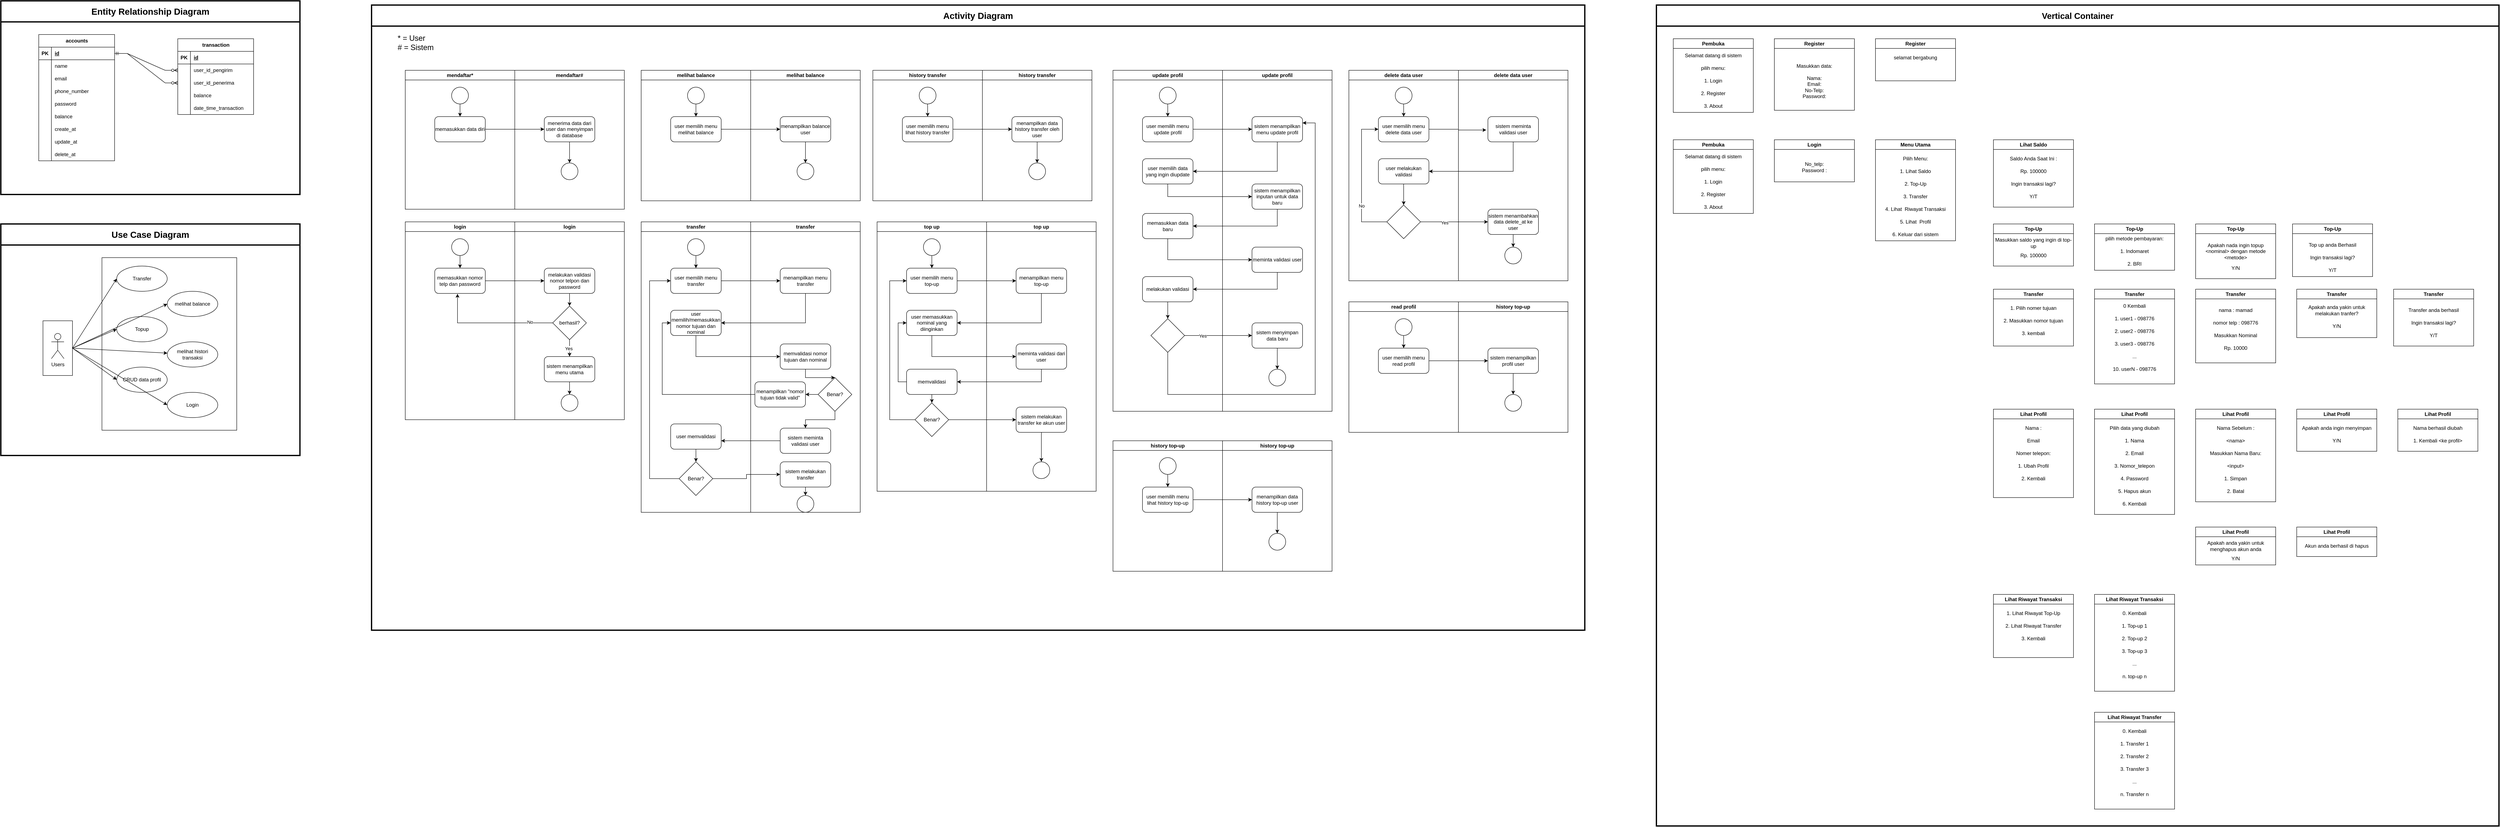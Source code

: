 <mxfile version="21.6.6" type="device">
  <diagram name="Page-1" id="a12sAJ9ZTbU6qOKNDu2-">
    <mxGraphModel dx="3364" dy="2500" grid="1" gridSize="10" guides="1" tooltips="1" connect="1" arrows="1" fold="1" page="1" pageScale="1" pageWidth="850" pageHeight="1100" math="0" shadow="0">
      <root>
        <mxCell id="0" />
        <mxCell id="1" parent="0" />
        <mxCell id="O-xxoR6y4JepeyC2fcWW-470" value="&lt;font style=&quot;font-size: 21px;&quot;&gt;Entity Relationship Diagram&lt;/font&gt;" style="swimlane;whiteSpace=wrap;html=1;startSize=50;strokeWidth=3;" parent="1" vertex="1">
          <mxGeometry x="-640" y="-970" width="710" height="460" as="geometry" />
        </mxCell>
        <mxCell id="O-xxoR6y4JepeyC2fcWW-471" value="" style="group" parent="O-xxoR6y4JepeyC2fcWW-470" vertex="1" connectable="0">
          <mxGeometry x="90" y="80" width="460" height="300" as="geometry" />
        </mxCell>
        <mxCell id="gx5Wb-y74BsaOAA6WoiS-1" value="accounts" style="shape=table;startSize=30;container=1;collapsible=1;childLayout=tableLayout;fixedRows=1;rowLines=0;fontStyle=1;align=center;resizeLast=1;html=1;" parent="O-xxoR6y4JepeyC2fcWW-471" vertex="1">
          <mxGeometry width="180" height="300" as="geometry" />
        </mxCell>
        <mxCell id="gx5Wb-y74BsaOAA6WoiS-2" value="" style="shape=tableRow;horizontal=0;startSize=0;swimlaneHead=0;swimlaneBody=0;fillColor=none;collapsible=0;dropTarget=0;points=[[0,0.5],[1,0.5]];portConstraint=eastwest;top=0;left=0;right=0;bottom=1;" parent="gx5Wb-y74BsaOAA6WoiS-1" vertex="1">
          <mxGeometry y="30" width="180" height="30" as="geometry" />
        </mxCell>
        <mxCell id="gx5Wb-y74BsaOAA6WoiS-3" value="PK" style="shape=partialRectangle;connectable=0;fillColor=none;top=0;left=0;bottom=0;right=0;fontStyle=1;overflow=hidden;whiteSpace=wrap;html=1;" parent="gx5Wb-y74BsaOAA6WoiS-2" vertex="1">
          <mxGeometry width="30" height="30" as="geometry">
            <mxRectangle width="30" height="30" as="alternateBounds" />
          </mxGeometry>
        </mxCell>
        <mxCell id="gx5Wb-y74BsaOAA6WoiS-4" value="id" style="shape=partialRectangle;connectable=0;fillColor=none;top=0;left=0;bottom=0;right=0;align=left;spacingLeft=6;fontStyle=5;overflow=hidden;whiteSpace=wrap;html=1;" parent="gx5Wb-y74BsaOAA6WoiS-2" vertex="1">
          <mxGeometry x="30" width="150" height="30" as="geometry">
            <mxRectangle width="150" height="30" as="alternateBounds" />
          </mxGeometry>
        </mxCell>
        <mxCell id="gx5Wb-y74BsaOAA6WoiS-5" value="" style="shape=tableRow;horizontal=0;startSize=0;swimlaneHead=0;swimlaneBody=0;fillColor=none;collapsible=0;dropTarget=0;points=[[0,0.5],[1,0.5]];portConstraint=eastwest;top=0;left=0;right=0;bottom=0;" parent="gx5Wb-y74BsaOAA6WoiS-1" vertex="1">
          <mxGeometry y="60" width="180" height="30" as="geometry" />
        </mxCell>
        <mxCell id="gx5Wb-y74BsaOAA6WoiS-6" value="" style="shape=partialRectangle;connectable=0;fillColor=none;top=0;left=0;bottom=0;right=0;editable=1;overflow=hidden;whiteSpace=wrap;html=1;" parent="gx5Wb-y74BsaOAA6WoiS-5" vertex="1">
          <mxGeometry width="30" height="30" as="geometry">
            <mxRectangle width="30" height="30" as="alternateBounds" />
          </mxGeometry>
        </mxCell>
        <mxCell id="gx5Wb-y74BsaOAA6WoiS-7" value="name" style="shape=partialRectangle;connectable=0;fillColor=none;top=0;left=0;bottom=0;right=0;align=left;spacingLeft=6;overflow=hidden;whiteSpace=wrap;html=1;" parent="gx5Wb-y74BsaOAA6WoiS-5" vertex="1">
          <mxGeometry x="30" width="150" height="30" as="geometry">
            <mxRectangle width="150" height="30" as="alternateBounds" />
          </mxGeometry>
        </mxCell>
        <mxCell id="gx5Wb-y74BsaOAA6WoiS-8" value="" style="shape=tableRow;horizontal=0;startSize=0;swimlaneHead=0;swimlaneBody=0;fillColor=none;collapsible=0;dropTarget=0;points=[[0,0.5],[1,0.5]];portConstraint=eastwest;top=0;left=0;right=0;bottom=0;" parent="gx5Wb-y74BsaOAA6WoiS-1" vertex="1">
          <mxGeometry y="90" width="180" height="30" as="geometry" />
        </mxCell>
        <mxCell id="gx5Wb-y74BsaOAA6WoiS-9" value="" style="shape=partialRectangle;connectable=0;fillColor=none;top=0;left=0;bottom=0;right=0;editable=1;overflow=hidden;whiteSpace=wrap;html=1;" parent="gx5Wb-y74BsaOAA6WoiS-8" vertex="1">
          <mxGeometry width="30" height="30" as="geometry">
            <mxRectangle width="30" height="30" as="alternateBounds" />
          </mxGeometry>
        </mxCell>
        <mxCell id="gx5Wb-y74BsaOAA6WoiS-10" value="email" style="shape=partialRectangle;connectable=0;fillColor=none;top=0;left=0;bottom=0;right=0;align=left;spacingLeft=6;overflow=hidden;whiteSpace=wrap;html=1;" parent="gx5Wb-y74BsaOAA6WoiS-8" vertex="1">
          <mxGeometry x="30" width="150" height="30" as="geometry">
            <mxRectangle width="150" height="30" as="alternateBounds" />
          </mxGeometry>
        </mxCell>
        <mxCell id="gx5Wb-y74BsaOAA6WoiS-11" value="" style="shape=tableRow;horizontal=0;startSize=0;swimlaneHead=0;swimlaneBody=0;fillColor=none;collapsible=0;dropTarget=0;points=[[0,0.5],[1,0.5]];portConstraint=eastwest;top=0;left=0;right=0;bottom=0;" parent="gx5Wb-y74BsaOAA6WoiS-1" vertex="1">
          <mxGeometry y="120" width="180" height="30" as="geometry" />
        </mxCell>
        <mxCell id="gx5Wb-y74BsaOAA6WoiS-12" value="" style="shape=partialRectangle;connectable=0;fillColor=none;top=0;left=0;bottom=0;right=0;editable=1;overflow=hidden;whiteSpace=wrap;html=1;" parent="gx5Wb-y74BsaOAA6WoiS-11" vertex="1">
          <mxGeometry width="30" height="30" as="geometry">
            <mxRectangle width="30" height="30" as="alternateBounds" />
          </mxGeometry>
        </mxCell>
        <mxCell id="gx5Wb-y74BsaOAA6WoiS-13" value="phone_number" style="shape=partialRectangle;connectable=0;fillColor=none;top=0;left=0;bottom=0;right=0;align=left;spacingLeft=6;overflow=hidden;whiteSpace=wrap;html=1;" parent="gx5Wb-y74BsaOAA6WoiS-11" vertex="1">
          <mxGeometry x="30" width="150" height="30" as="geometry">
            <mxRectangle width="150" height="30" as="alternateBounds" />
          </mxGeometry>
        </mxCell>
        <mxCell id="gx5Wb-y74BsaOAA6WoiS-27" style="shape=tableRow;horizontal=0;startSize=0;swimlaneHead=0;swimlaneBody=0;fillColor=none;collapsible=0;dropTarget=0;points=[[0,0.5],[1,0.5]];portConstraint=eastwest;top=0;left=0;right=0;bottom=0;" parent="gx5Wb-y74BsaOAA6WoiS-1" vertex="1">
          <mxGeometry y="150" width="180" height="30" as="geometry" />
        </mxCell>
        <mxCell id="gx5Wb-y74BsaOAA6WoiS-28" style="shape=partialRectangle;connectable=0;fillColor=none;top=0;left=0;bottom=0;right=0;editable=1;overflow=hidden;whiteSpace=wrap;html=1;" parent="gx5Wb-y74BsaOAA6WoiS-27" vertex="1">
          <mxGeometry width="30" height="30" as="geometry">
            <mxRectangle width="30" height="30" as="alternateBounds" />
          </mxGeometry>
        </mxCell>
        <mxCell id="gx5Wb-y74BsaOAA6WoiS-29" value="password" style="shape=partialRectangle;connectable=0;fillColor=none;top=0;left=0;bottom=0;right=0;align=left;spacingLeft=6;overflow=hidden;whiteSpace=wrap;html=1;" parent="gx5Wb-y74BsaOAA6WoiS-27" vertex="1">
          <mxGeometry x="30" width="150" height="30" as="geometry">
            <mxRectangle width="150" height="30" as="alternateBounds" />
          </mxGeometry>
        </mxCell>
        <mxCell id="gx5Wb-y74BsaOAA6WoiS-30" style="shape=tableRow;horizontal=0;startSize=0;swimlaneHead=0;swimlaneBody=0;fillColor=none;collapsible=0;dropTarget=0;points=[[0,0.5],[1,0.5]];portConstraint=eastwest;top=0;left=0;right=0;bottom=0;" parent="gx5Wb-y74BsaOAA6WoiS-1" vertex="1">
          <mxGeometry y="180" width="180" height="30" as="geometry" />
        </mxCell>
        <mxCell id="gx5Wb-y74BsaOAA6WoiS-31" style="shape=partialRectangle;connectable=0;fillColor=none;top=0;left=0;bottom=0;right=0;editable=1;overflow=hidden;whiteSpace=wrap;html=1;" parent="gx5Wb-y74BsaOAA6WoiS-30" vertex="1">
          <mxGeometry width="30" height="30" as="geometry">
            <mxRectangle width="30" height="30" as="alternateBounds" />
          </mxGeometry>
        </mxCell>
        <mxCell id="gx5Wb-y74BsaOAA6WoiS-32" value="balance" style="shape=partialRectangle;connectable=0;fillColor=none;top=0;left=0;bottom=0;right=0;align=left;spacingLeft=6;overflow=hidden;whiteSpace=wrap;html=1;" parent="gx5Wb-y74BsaOAA6WoiS-30" vertex="1">
          <mxGeometry x="30" width="150" height="30" as="geometry">
            <mxRectangle width="150" height="30" as="alternateBounds" />
          </mxGeometry>
        </mxCell>
        <mxCell id="gx5Wb-y74BsaOAA6WoiS-33" style="shape=tableRow;horizontal=0;startSize=0;swimlaneHead=0;swimlaneBody=0;fillColor=none;collapsible=0;dropTarget=0;points=[[0,0.5],[1,0.5]];portConstraint=eastwest;top=0;left=0;right=0;bottom=0;" parent="gx5Wb-y74BsaOAA6WoiS-1" vertex="1">
          <mxGeometry y="210" width="180" height="30" as="geometry" />
        </mxCell>
        <mxCell id="gx5Wb-y74BsaOAA6WoiS-34" style="shape=partialRectangle;connectable=0;fillColor=none;top=0;left=0;bottom=0;right=0;editable=1;overflow=hidden;whiteSpace=wrap;html=1;" parent="gx5Wb-y74BsaOAA6WoiS-33" vertex="1">
          <mxGeometry width="30" height="30" as="geometry">
            <mxRectangle width="30" height="30" as="alternateBounds" />
          </mxGeometry>
        </mxCell>
        <mxCell id="gx5Wb-y74BsaOAA6WoiS-35" value="create_at" style="shape=partialRectangle;connectable=0;fillColor=none;top=0;left=0;bottom=0;right=0;align=left;spacingLeft=6;overflow=hidden;whiteSpace=wrap;html=1;" parent="gx5Wb-y74BsaOAA6WoiS-33" vertex="1">
          <mxGeometry x="30" width="150" height="30" as="geometry">
            <mxRectangle width="150" height="30" as="alternateBounds" />
          </mxGeometry>
        </mxCell>
        <mxCell id="gx5Wb-y74BsaOAA6WoiS-36" style="shape=tableRow;horizontal=0;startSize=0;swimlaneHead=0;swimlaneBody=0;fillColor=none;collapsible=0;dropTarget=0;points=[[0,0.5],[1,0.5]];portConstraint=eastwest;top=0;left=0;right=0;bottom=0;" parent="gx5Wb-y74BsaOAA6WoiS-1" vertex="1">
          <mxGeometry y="240" width="180" height="30" as="geometry" />
        </mxCell>
        <mxCell id="gx5Wb-y74BsaOAA6WoiS-37" style="shape=partialRectangle;connectable=0;fillColor=none;top=0;left=0;bottom=0;right=0;editable=1;overflow=hidden;whiteSpace=wrap;html=1;" parent="gx5Wb-y74BsaOAA6WoiS-36" vertex="1">
          <mxGeometry width="30" height="30" as="geometry">
            <mxRectangle width="30" height="30" as="alternateBounds" />
          </mxGeometry>
        </mxCell>
        <mxCell id="gx5Wb-y74BsaOAA6WoiS-38" value="update_at" style="shape=partialRectangle;connectable=0;fillColor=none;top=0;left=0;bottom=0;right=0;align=left;spacingLeft=6;overflow=hidden;whiteSpace=wrap;html=1;" parent="gx5Wb-y74BsaOAA6WoiS-36" vertex="1">
          <mxGeometry x="30" width="150" height="30" as="geometry">
            <mxRectangle width="150" height="30" as="alternateBounds" />
          </mxGeometry>
        </mxCell>
        <mxCell id="gx5Wb-y74BsaOAA6WoiS-39" style="shape=tableRow;horizontal=0;startSize=0;swimlaneHead=0;swimlaneBody=0;fillColor=none;collapsible=0;dropTarget=0;points=[[0,0.5],[1,0.5]];portConstraint=eastwest;top=0;left=0;right=0;bottom=0;" parent="gx5Wb-y74BsaOAA6WoiS-1" vertex="1">
          <mxGeometry y="270" width="180" height="30" as="geometry" />
        </mxCell>
        <mxCell id="gx5Wb-y74BsaOAA6WoiS-40" style="shape=partialRectangle;connectable=0;fillColor=none;top=0;left=0;bottom=0;right=0;editable=1;overflow=hidden;whiteSpace=wrap;html=1;" parent="gx5Wb-y74BsaOAA6WoiS-39" vertex="1">
          <mxGeometry width="30" height="30" as="geometry">
            <mxRectangle width="30" height="30" as="alternateBounds" />
          </mxGeometry>
        </mxCell>
        <mxCell id="gx5Wb-y74BsaOAA6WoiS-41" value="delete_at" style="shape=partialRectangle;connectable=0;fillColor=none;top=0;left=0;bottom=0;right=0;align=left;spacingLeft=6;overflow=hidden;whiteSpace=wrap;html=1;" parent="gx5Wb-y74BsaOAA6WoiS-39" vertex="1">
          <mxGeometry x="30" width="150" height="30" as="geometry">
            <mxRectangle width="150" height="30" as="alternateBounds" />
          </mxGeometry>
        </mxCell>
        <mxCell id="gx5Wb-y74BsaOAA6WoiS-14" value="transaction" style="shape=table;startSize=30;container=1;collapsible=1;childLayout=tableLayout;fixedRows=1;rowLines=0;fontStyle=1;align=center;resizeLast=1;html=1;" parent="1" vertex="1">
          <mxGeometry x="-220" y="-880" width="180" height="180" as="geometry" />
        </mxCell>
        <mxCell id="gx5Wb-y74BsaOAA6WoiS-15" value="" style="shape=tableRow;horizontal=0;startSize=0;swimlaneHead=0;swimlaneBody=0;fillColor=none;collapsible=0;dropTarget=0;points=[[0,0.5],[1,0.5]];portConstraint=eastwest;top=0;left=0;right=0;bottom=1;" parent="gx5Wb-y74BsaOAA6WoiS-14" vertex="1">
          <mxGeometry y="30" width="180" height="30" as="geometry" />
        </mxCell>
        <mxCell id="gx5Wb-y74BsaOAA6WoiS-16" value="PK" style="shape=partialRectangle;connectable=0;fillColor=none;top=0;left=0;bottom=0;right=0;fontStyle=1;overflow=hidden;whiteSpace=wrap;html=1;" parent="gx5Wb-y74BsaOAA6WoiS-15" vertex="1">
          <mxGeometry width="30" height="30" as="geometry">
            <mxRectangle width="30" height="30" as="alternateBounds" />
          </mxGeometry>
        </mxCell>
        <mxCell id="gx5Wb-y74BsaOAA6WoiS-17" value="id" style="shape=partialRectangle;connectable=0;fillColor=none;top=0;left=0;bottom=0;right=0;align=left;spacingLeft=6;fontStyle=5;overflow=hidden;whiteSpace=wrap;html=1;" parent="gx5Wb-y74BsaOAA6WoiS-15" vertex="1">
          <mxGeometry x="30" width="150" height="30" as="geometry">
            <mxRectangle width="150" height="30" as="alternateBounds" />
          </mxGeometry>
        </mxCell>
        <mxCell id="gx5Wb-y74BsaOAA6WoiS-21" value="" style="shape=tableRow;horizontal=0;startSize=0;swimlaneHead=0;swimlaneBody=0;fillColor=none;collapsible=0;dropTarget=0;points=[[0,0.5],[1,0.5]];portConstraint=eastwest;top=0;left=0;right=0;bottom=0;" parent="gx5Wb-y74BsaOAA6WoiS-14" vertex="1">
          <mxGeometry y="60" width="180" height="30" as="geometry" />
        </mxCell>
        <mxCell id="gx5Wb-y74BsaOAA6WoiS-22" value="" style="shape=partialRectangle;connectable=0;fillColor=none;top=0;left=0;bottom=0;right=0;editable=1;overflow=hidden;whiteSpace=wrap;html=1;" parent="gx5Wb-y74BsaOAA6WoiS-21" vertex="1">
          <mxGeometry width="30" height="30" as="geometry">
            <mxRectangle width="30" height="30" as="alternateBounds" />
          </mxGeometry>
        </mxCell>
        <mxCell id="gx5Wb-y74BsaOAA6WoiS-23" value="user_id_pengirim" style="shape=partialRectangle;connectable=0;fillColor=none;top=0;left=0;bottom=0;right=0;align=left;spacingLeft=6;overflow=hidden;whiteSpace=wrap;html=1;" parent="gx5Wb-y74BsaOAA6WoiS-21" vertex="1">
          <mxGeometry x="30" width="150" height="30" as="geometry">
            <mxRectangle width="150" height="30" as="alternateBounds" />
          </mxGeometry>
        </mxCell>
        <mxCell id="gx5Wb-y74BsaOAA6WoiS-24" value="" style="shape=tableRow;horizontal=0;startSize=0;swimlaneHead=0;swimlaneBody=0;fillColor=none;collapsible=0;dropTarget=0;points=[[0,0.5],[1,0.5]];portConstraint=eastwest;top=0;left=0;right=0;bottom=0;" parent="gx5Wb-y74BsaOAA6WoiS-14" vertex="1">
          <mxGeometry y="90" width="180" height="30" as="geometry" />
        </mxCell>
        <mxCell id="gx5Wb-y74BsaOAA6WoiS-25" value="" style="shape=partialRectangle;connectable=0;fillColor=none;top=0;left=0;bottom=0;right=0;editable=1;overflow=hidden;whiteSpace=wrap;html=1;" parent="gx5Wb-y74BsaOAA6WoiS-24" vertex="1">
          <mxGeometry width="30" height="30" as="geometry">
            <mxRectangle width="30" height="30" as="alternateBounds" />
          </mxGeometry>
        </mxCell>
        <mxCell id="gx5Wb-y74BsaOAA6WoiS-26" value="user_id_penerima" style="shape=partialRectangle;connectable=0;fillColor=none;top=0;left=0;bottom=0;right=0;align=left;spacingLeft=6;overflow=hidden;whiteSpace=wrap;html=1;" parent="gx5Wb-y74BsaOAA6WoiS-24" vertex="1">
          <mxGeometry x="30" width="150" height="30" as="geometry">
            <mxRectangle width="150" height="30" as="alternateBounds" />
          </mxGeometry>
        </mxCell>
        <mxCell id="gx5Wb-y74BsaOAA6WoiS-42" style="shape=tableRow;horizontal=0;startSize=0;swimlaneHead=0;swimlaneBody=0;fillColor=none;collapsible=0;dropTarget=0;points=[[0,0.5],[1,0.5]];portConstraint=eastwest;top=0;left=0;right=0;bottom=0;" parent="gx5Wb-y74BsaOAA6WoiS-14" vertex="1">
          <mxGeometry y="120" width="180" height="30" as="geometry" />
        </mxCell>
        <mxCell id="gx5Wb-y74BsaOAA6WoiS-43" style="shape=partialRectangle;connectable=0;fillColor=none;top=0;left=0;bottom=0;right=0;editable=1;overflow=hidden;whiteSpace=wrap;html=1;" parent="gx5Wb-y74BsaOAA6WoiS-42" vertex="1">
          <mxGeometry width="30" height="30" as="geometry">
            <mxRectangle width="30" height="30" as="alternateBounds" />
          </mxGeometry>
        </mxCell>
        <mxCell id="gx5Wb-y74BsaOAA6WoiS-44" value="balance" style="shape=partialRectangle;connectable=0;fillColor=none;top=0;left=0;bottom=0;right=0;align=left;spacingLeft=6;overflow=hidden;whiteSpace=wrap;html=1;" parent="gx5Wb-y74BsaOAA6WoiS-42" vertex="1">
          <mxGeometry x="30" width="150" height="30" as="geometry">
            <mxRectangle width="150" height="30" as="alternateBounds" />
          </mxGeometry>
        </mxCell>
        <mxCell id="gx5Wb-y74BsaOAA6WoiS-45" style="shape=tableRow;horizontal=0;startSize=0;swimlaneHead=0;swimlaneBody=0;fillColor=none;collapsible=0;dropTarget=0;points=[[0,0.5],[1,0.5]];portConstraint=eastwest;top=0;left=0;right=0;bottom=0;" parent="gx5Wb-y74BsaOAA6WoiS-14" vertex="1">
          <mxGeometry y="150" width="180" height="30" as="geometry" />
        </mxCell>
        <mxCell id="gx5Wb-y74BsaOAA6WoiS-46" style="shape=partialRectangle;connectable=0;fillColor=none;top=0;left=0;bottom=0;right=0;editable=1;overflow=hidden;whiteSpace=wrap;html=1;" parent="gx5Wb-y74BsaOAA6WoiS-45" vertex="1">
          <mxGeometry width="30" height="30" as="geometry">
            <mxRectangle width="30" height="30" as="alternateBounds" />
          </mxGeometry>
        </mxCell>
        <mxCell id="gx5Wb-y74BsaOAA6WoiS-47" value="date_time_transaction" style="shape=partialRectangle;connectable=0;fillColor=none;top=0;left=0;bottom=0;right=0;align=left;spacingLeft=6;overflow=hidden;whiteSpace=wrap;html=1;" parent="gx5Wb-y74BsaOAA6WoiS-45" vertex="1">
          <mxGeometry x="30" width="150" height="30" as="geometry">
            <mxRectangle width="150" height="30" as="alternateBounds" />
          </mxGeometry>
        </mxCell>
        <mxCell id="gx5Wb-y74BsaOAA6WoiS-49" value="" style="edgeStyle=entityRelationEdgeStyle;fontSize=12;html=1;endArrow=ERzeroToMany;startArrow=ERmandOne;rounded=0;exitX=1;exitY=0.5;exitDx=0;exitDy=0;entryX=0;entryY=0.5;entryDx=0;entryDy=0;" parent="1" source="gx5Wb-y74BsaOAA6WoiS-2" target="gx5Wb-y74BsaOAA6WoiS-21" edge="1">
          <mxGeometry width="100" height="100" relative="1" as="geometry">
            <mxPoint x="-220" y="-410" as="sourcePoint" />
            <mxPoint x="-120" y="-510" as="targetPoint" />
          </mxGeometry>
        </mxCell>
        <mxCell id="gx5Wb-y74BsaOAA6WoiS-50" value="" style="edgeStyle=entityRelationEdgeStyle;fontSize=12;html=1;endArrow=ERzeroToMany;startArrow=ERmandOne;rounded=0;exitX=1;exitY=0.5;exitDx=0;exitDy=0;entryX=0;entryY=0.5;entryDx=0;entryDy=0;" parent="1" source="gx5Wb-y74BsaOAA6WoiS-2" target="gx5Wb-y74BsaOAA6WoiS-24" edge="1">
          <mxGeometry width="100" height="100" relative="1" as="geometry">
            <mxPoint x="-290" y="-735" as="sourcePoint" />
            <mxPoint x="-200" y="-675" as="targetPoint" />
          </mxGeometry>
        </mxCell>
        <mxCell id="O-xxoR6y4JepeyC2fcWW-472" value="&lt;font style=&quot;font-size: 21px;&quot;&gt;Use Case Diagram&lt;/font&gt;" style="swimlane;whiteSpace=wrap;html=1;startSize=50;strokeWidth=3;" parent="1" vertex="1">
          <mxGeometry x="-640" y="-440" width="710" height="550" as="geometry" />
        </mxCell>
        <mxCell id="O-xxoR6y4JepeyC2fcWW-509" value="" style="group" parent="O-xxoR6y4JepeyC2fcWW-472" vertex="1" connectable="0">
          <mxGeometry x="100" y="80" width="460" height="410" as="geometry" />
        </mxCell>
        <mxCell id="O-xxoR6y4JepeyC2fcWW-3" value="" style="verticalLabelPosition=bottom;verticalAlign=top;html=1;shape=mxgraph.basic.rect;fillColor2=none;strokeWidth=1;size=20;indent=5;" parent="O-xxoR6y4JepeyC2fcWW-509" vertex="1">
          <mxGeometry x="140" width="320" height="410" as="geometry" />
        </mxCell>
        <mxCell id="O-xxoR6y4JepeyC2fcWW-502" value="" style="rounded=0;whiteSpace=wrap;html=1;" parent="O-xxoR6y4JepeyC2fcWW-509" vertex="1">
          <mxGeometry y="150" width="70" height="130" as="geometry" />
        </mxCell>
        <mxCell id="O-xxoR6y4JepeyC2fcWW-1" value="Users" style="shape=umlActor;verticalLabelPosition=bottom;verticalAlign=top;html=1;" parent="O-xxoR6y4JepeyC2fcWW-509" vertex="1">
          <mxGeometry x="20" y="180" width="30" height="60" as="geometry" />
        </mxCell>
        <mxCell id="O-xxoR6y4JepeyC2fcWW-5" value="Transfer" style="ellipse;whiteSpace=wrap;html=1;" parent="O-xxoR6y4JepeyC2fcWW-509" vertex="1">
          <mxGeometry x="175" y="20" width="120" height="60" as="geometry" />
        </mxCell>
        <mxCell id="O-xxoR6y4JepeyC2fcWW-503" style="rounded=0;orthogonalLoop=1;jettySize=auto;html=1;exitX=1;exitY=0.5;exitDx=0;exitDy=0;entryX=0;entryY=0.5;entryDx=0;entryDy=0;" parent="O-xxoR6y4JepeyC2fcWW-509" source="O-xxoR6y4JepeyC2fcWW-502" target="O-xxoR6y4JepeyC2fcWW-5" edge="1">
          <mxGeometry relative="1" as="geometry" />
        </mxCell>
        <mxCell id="O-xxoR6y4JepeyC2fcWW-8" value="Topup" style="ellipse;whiteSpace=wrap;html=1;" parent="O-xxoR6y4JepeyC2fcWW-509" vertex="1">
          <mxGeometry x="175" y="140" width="120" height="60" as="geometry" />
        </mxCell>
        <mxCell id="O-xxoR6y4JepeyC2fcWW-505" style="rounded=0;orthogonalLoop=1;jettySize=auto;html=1;exitX=1;exitY=0.5;exitDx=0;exitDy=0;entryX=0;entryY=0.5;entryDx=0;entryDy=0;" parent="O-xxoR6y4JepeyC2fcWW-509" source="O-xxoR6y4JepeyC2fcWW-502" target="O-xxoR6y4JepeyC2fcWW-8" edge="1">
          <mxGeometry relative="1" as="geometry" />
        </mxCell>
        <mxCell id="O-xxoR6y4JepeyC2fcWW-9" value="CRUD data profil" style="ellipse;whiteSpace=wrap;html=1;" parent="O-xxoR6y4JepeyC2fcWW-509" vertex="1">
          <mxGeometry x="175" y="260" width="120" height="60" as="geometry" />
        </mxCell>
        <mxCell id="O-xxoR6y4JepeyC2fcWW-507" style="rounded=0;orthogonalLoop=1;jettySize=auto;html=1;exitX=1;exitY=0.5;exitDx=0;exitDy=0;entryX=0;entryY=0.5;entryDx=0;entryDy=0;" parent="O-xxoR6y4JepeyC2fcWW-509" source="O-xxoR6y4JepeyC2fcWW-502" target="O-xxoR6y4JepeyC2fcWW-9" edge="1">
          <mxGeometry relative="1" as="geometry" />
        </mxCell>
        <mxCell id="O-xxoR6y4JepeyC2fcWW-10" value="Login" style="ellipse;whiteSpace=wrap;html=1;" parent="O-xxoR6y4JepeyC2fcWW-509" vertex="1">
          <mxGeometry x="295" y="320" width="120" height="60" as="geometry" />
        </mxCell>
        <mxCell id="O-xxoR6y4JepeyC2fcWW-508" style="rounded=0;orthogonalLoop=1;jettySize=auto;html=1;exitX=1;exitY=0.5;exitDx=0;exitDy=0;entryX=0;entryY=0.5;entryDx=0;entryDy=0;" parent="O-xxoR6y4JepeyC2fcWW-509" source="O-xxoR6y4JepeyC2fcWW-502" target="O-xxoR6y4JepeyC2fcWW-10" edge="1">
          <mxGeometry relative="1" as="geometry" />
        </mxCell>
        <mxCell id="O-xxoR6y4JepeyC2fcWW-11" value="melihat balance" style="ellipse;whiteSpace=wrap;html=1;" parent="O-xxoR6y4JepeyC2fcWW-509" vertex="1">
          <mxGeometry x="295" y="80" width="120" height="60" as="geometry" />
        </mxCell>
        <mxCell id="O-xxoR6y4JepeyC2fcWW-504" style="rounded=0;orthogonalLoop=1;jettySize=auto;html=1;exitX=1;exitY=0.5;exitDx=0;exitDy=0;entryX=0;entryY=0.5;entryDx=0;entryDy=0;" parent="O-xxoR6y4JepeyC2fcWW-509" source="O-xxoR6y4JepeyC2fcWW-502" target="O-xxoR6y4JepeyC2fcWW-11" edge="1">
          <mxGeometry relative="1" as="geometry" />
        </mxCell>
        <mxCell id="O-xxoR6y4JepeyC2fcWW-12" value="melihat histori transaksi" style="ellipse;whiteSpace=wrap;html=1;" parent="O-xxoR6y4JepeyC2fcWW-509" vertex="1">
          <mxGeometry x="295" y="200" width="120" height="60" as="geometry" />
        </mxCell>
        <mxCell id="O-xxoR6y4JepeyC2fcWW-506" style="rounded=0;orthogonalLoop=1;jettySize=auto;html=1;exitX=1;exitY=0.5;exitDx=0;exitDy=0;" parent="O-xxoR6y4JepeyC2fcWW-509" source="O-xxoR6y4JepeyC2fcWW-502" target="O-xxoR6y4JepeyC2fcWW-12" edge="1">
          <mxGeometry relative="1" as="geometry" />
        </mxCell>
        <mxCell id="O-xxoR6y4JepeyC2fcWW-512" value="&lt;font style=&quot;font-size: 21px;&quot;&gt;Activity Diagram&lt;br&gt;&lt;/font&gt;" style="swimlane;whiteSpace=wrap;html=1;startSize=50;strokeWidth=3;" parent="1" vertex="1">
          <mxGeometry x="240" y="-960" width="2880" height="1485" as="geometry" />
        </mxCell>
        <mxCell id="O-xxoR6y4JepeyC2fcWW-511" value="" style="group" parent="O-xxoR6y4JepeyC2fcWW-512" vertex="1" connectable="0">
          <mxGeometry x="80" y="155" width="520" height="330" as="geometry" />
        </mxCell>
        <mxCell id="O-xxoR6y4JepeyC2fcWW-15" value="mendaftar*" style="swimlane;whiteSpace=wrap;html=1;" parent="O-xxoR6y4JepeyC2fcWW-511" vertex="1">
          <mxGeometry width="260" height="330" as="geometry" />
        </mxCell>
        <mxCell id="O-xxoR6y4JepeyC2fcWW-16" value="memasukkan data diri" style="rounded=1;whiteSpace=wrap;html=1;" parent="O-xxoR6y4JepeyC2fcWW-15" vertex="1">
          <mxGeometry x="70" y="110" width="120" height="60" as="geometry" />
        </mxCell>
        <mxCell id="O-xxoR6y4JepeyC2fcWW-18" style="edgeStyle=orthogonalEdgeStyle;rounded=0;orthogonalLoop=1;jettySize=auto;html=1;exitX=0.5;exitY=1;exitDx=0;exitDy=0;entryX=0.5;entryY=0;entryDx=0;entryDy=0;" parent="O-xxoR6y4JepeyC2fcWW-15" source="O-xxoR6y4JepeyC2fcWW-17" target="O-xxoR6y4JepeyC2fcWW-16" edge="1">
          <mxGeometry relative="1" as="geometry" />
        </mxCell>
        <mxCell id="O-xxoR6y4JepeyC2fcWW-17" value="" style="ellipse;whiteSpace=wrap;html=1;aspect=fixed;" parent="O-xxoR6y4JepeyC2fcWW-15" vertex="1">
          <mxGeometry x="110" y="40" width="40" height="40" as="geometry" />
        </mxCell>
        <mxCell id="O-xxoR6y4JepeyC2fcWW-19" value="mendaftar#" style="swimlane;whiteSpace=wrap;html=1;" parent="O-xxoR6y4JepeyC2fcWW-511" vertex="1">
          <mxGeometry x="260" width="260" height="330" as="geometry" />
        </mxCell>
        <mxCell id="O-xxoR6y4JepeyC2fcWW-21" style="edgeStyle=orthogonalEdgeStyle;rounded=0;orthogonalLoop=1;jettySize=auto;html=1;exitX=0.5;exitY=1;exitDx=0;exitDy=0;entryX=0.5;entryY=0;entryDx=0;entryDy=0;" parent="O-xxoR6y4JepeyC2fcWW-19" edge="1">
          <mxGeometry relative="1" as="geometry">
            <mxPoint x="130" y="110" as="targetPoint" />
          </mxGeometry>
        </mxCell>
        <mxCell id="O-xxoR6y4JepeyC2fcWW-26" style="edgeStyle=orthogonalEdgeStyle;rounded=0;orthogonalLoop=1;jettySize=auto;html=1;exitX=0.5;exitY=1;exitDx=0;exitDy=0;entryX=0.5;entryY=0;entryDx=0;entryDy=0;" parent="O-xxoR6y4JepeyC2fcWW-19" source="O-xxoR6y4JepeyC2fcWW-23" target="O-xxoR6y4JepeyC2fcWW-25" edge="1">
          <mxGeometry relative="1" as="geometry" />
        </mxCell>
        <mxCell id="O-xxoR6y4JepeyC2fcWW-23" value="menerima data dari user dan menyimpan di database" style="rounded=1;whiteSpace=wrap;html=1;" parent="O-xxoR6y4JepeyC2fcWW-19" vertex="1">
          <mxGeometry x="70" y="110" width="120" height="60" as="geometry" />
        </mxCell>
        <mxCell id="O-xxoR6y4JepeyC2fcWW-25" value="" style="ellipse;whiteSpace=wrap;html=1;aspect=fixed;" parent="O-xxoR6y4JepeyC2fcWW-19" vertex="1">
          <mxGeometry x="110" y="220" width="40" height="40" as="geometry" />
        </mxCell>
        <mxCell id="O-xxoR6y4JepeyC2fcWW-24" style="edgeStyle=orthogonalEdgeStyle;rounded=0;orthogonalLoop=1;jettySize=auto;html=1;exitX=1;exitY=0.5;exitDx=0;exitDy=0;entryX=0;entryY=0.5;entryDx=0;entryDy=0;" parent="O-xxoR6y4JepeyC2fcWW-511" source="O-xxoR6y4JepeyC2fcWW-16" target="O-xxoR6y4JepeyC2fcWW-23" edge="1">
          <mxGeometry relative="1" as="geometry" />
        </mxCell>
        <mxCell id="O-xxoR6y4JepeyC2fcWW-529" value="&lt;font style=&quot;font-size: 18px;&quot;&gt;* = User&lt;br&gt;&lt;/font&gt;&lt;div style=&quot;font-size: 18px;&quot;&gt;&lt;span style=&quot;background-color: initial;&quot;&gt;&lt;font style=&quot;font-size: 18px;&quot;&gt;# = Sistem&lt;/font&gt;&lt;/span&gt;&lt;/div&gt;" style="text;html=1;strokeColor=none;fillColor=none;align=left;verticalAlign=middle;whiteSpace=wrap;rounded=0;" parent="O-xxoR6y4JepeyC2fcWW-512" vertex="1">
          <mxGeometry x="60" y="75" width="160" height="30" as="geometry" />
        </mxCell>
        <mxCell id="xOamFbycdJBBgBO8ghrL-1" value="" style="group" parent="O-xxoR6y4JepeyC2fcWW-512" vertex="1" connectable="0">
          <mxGeometry x="80" y="515" width="520" height="470" as="geometry" />
        </mxCell>
        <mxCell id="O-xxoR6y4JepeyC2fcWW-27" value="login" style="swimlane;whiteSpace=wrap;html=1;startSize=23;" parent="xOamFbycdJBBgBO8ghrL-1" vertex="1">
          <mxGeometry width="260" height="470" as="geometry" />
        </mxCell>
        <mxCell id="O-xxoR6y4JepeyC2fcWW-28" value="memasukkan nomor telp dan password" style="rounded=1;whiteSpace=wrap;html=1;" parent="O-xxoR6y4JepeyC2fcWW-27" vertex="1">
          <mxGeometry x="70" y="110" width="120" height="60" as="geometry" />
        </mxCell>
        <mxCell id="O-xxoR6y4JepeyC2fcWW-29" style="edgeStyle=orthogonalEdgeStyle;rounded=0;orthogonalLoop=1;jettySize=auto;html=1;exitX=0.5;exitY=1;exitDx=0;exitDy=0;entryX=0.5;entryY=0;entryDx=0;entryDy=0;" parent="O-xxoR6y4JepeyC2fcWW-27" source="O-xxoR6y4JepeyC2fcWW-30" target="O-xxoR6y4JepeyC2fcWW-28" edge="1">
          <mxGeometry relative="1" as="geometry" />
        </mxCell>
        <mxCell id="O-xxoR6y4JepeyC2fcWW-30" value="" style="ellipse;whiteSpace=wrap;html=1;aspect=fixed;" parent="O-xxoR6y4JepeyC2fcWW-27" vertex="1">
          <mxGeometry x="110" y="40" width="40" height="40" as="geometry" />
        </mxCell>
        <mxCell id="O-xxoR6y4JepeyC2fcWW-31" value="login" style="swimlane;whiteSpace=wrap;html=1;" parent="xOamFbycdJBBgBO8ghrL-1" vertex="1">
          <mxGeometry x="260" width="260" height="470" as="geometry" />
        </mxCell>
        <mxCell id="O-xxoR6y4JepeyC2fcWW-32" style="edgeStyle=orthogonalEdgeStyle;rounded=0;orthogonalLoop=1;jettySize=auto;html=1;exitX=0.5;exitY=1;exitDx=0;exitDy=0;entryX=0.5;entryY=0;entryDx=0;entryDy=0;" parent="O-xxoR6y4JepeyC2fcWW-31" edge="1">
          <mxGeometry relative="1" as="geometry">
            <mxPoint x="130" y="110" as="targetPoint" />
          </mxGeometry>
        </mxCell>
        <mxCell id="O-xxoR6y4JepeyC2fcWW-33" style="edgeStyle=orthogonalEdgeStyle;rounded=0;orthogonalLoop=1;jettySize=auto;html=1;exitX=0.5;exitY=1;exitDx=0;exitDy=0;" parent="O-xxoR6y4JepeyC2fcWW-31" source="O-xxoR6y4JepeyC2fcWW-34" edge="1">
          <mxGeometry relative="1" as="geometry">
            <mxPoint x="130" y="200" as="targetPoint" />
          </mxGeometry>
        </mxCell>
        <mxCell id="O-xxoR6y4JepeyC2fcWW-34" value="melakukan validasi nomor telpon dan password" style="rounded=1;whiteSpace=wrap;html=1;" parent="O-xxoR6y4JepeyC2fcWW-31" vertex="1">
          <mxGeometry x="70" y="110" width="120" height="60" as="geometry" />
        </mxCell>
        <mxCell id="O-xxoR6y4JepeyC2fcWW-40" style="edgeStyle=orthogonalEdgeStyle;rounded=0;orthogonalLoop=1;jettySize=auto;html=1;exitX=0.5;exitY=1;exitDx=0;exitDy=0;entryX=0.5;entryY=0;entryDx=0;entryDy=0;" parent="O-xxoR6y4JepeyC2fcWW-31" source="O-xxoR6y4JepeyC2fcWW-37" target="O-xxoR6y4JepeyC2fcWW-39" edge="1">
          <mxGeometry relative="1" as="geometry" />
        </mxCell>
        <mxCell id="O-xxoR6y4JepeyC2fcWW-180" value="Yes" style="edgeLabel;html=1;align=center;verticalAlign=middle;resizable=0;points=[];" parent="O-xxoR6y4JepeyC2fcWW-40" vertex="1" connectable="0">
          <mxGeometry x="0.047" y="-2" relative="1" as="geometry">
            <mxPoint as="offset" />
          </mxGeometry>
        </mxCell>
        <mxCell id="O-xxoR6y4JepeyC2fcWW-37" value="berhasil?" style="rhombus;whiteSpace=wrap;html=1;" parent="O-xxoR6y4JepeyC2fcWW-31" vertex="1">
          <mxGeometry x="90" y="200" width="80" height="80" as="geometry" />
        </mxCell>
        <mxCell id="O-xxoR6y4JepeyC2fcWW-43" style="edgeStyle=orthogonalEdgeStyle;rounded=0;orthogonalLoop=1;jettySize=auto;html=1;exitX=0.5;exitY=1;exitDx=0;exitDy=0;entryX=0.5;entryY=0;entryDx=0;entryDy=0;" parent="O-xxoR6y4JepeyC2fcWW-31" source="O-xxoR6y4JepeyC2fcWW-39" target="O-xxoR6y4JepeyC2fcWW-42" edge="1">
          <mxGeometry relative="1" as="geometry" />
        </mxCell>
        <mxCell id="O-xxoR6y4JepeyC2fcWW-39" value="sistem menampilkan menu utama" style="rounded=1;whiteSpace=wrap;html=1;" parent="O-xxoR6y4JepeyC2fcWW-31" vertex="1">
          <mxGeometry x="70" y="320" width="120" height="60" as="geometry" />
        </mxCell>
        <mxCell id="O-xxoR6y4JepeyC2fcWW-42" value="" style="ellipse;whiteSpace=wrap;html=1;aspect=fixed;" parent="O-xxoR6y4JepeyC2fcWW-31" vertex="1">
          <mxGeometry x="110" y="410" width="40" height="40" as="geometry" />
        </mxCell>
        <mxCell id="O-xxoR6y4JepeyC2fcWW-36" style="edgeStyle=orthogonalEdgeStyle;rounded=0;orthogonalLoop=1;jettySize=auto;html=1;exitX=1;exitY=0.5;exitDx=0;exitDy=0;entryX=0;entryY=0.5;entryDx=0;entryDy=0;" parent="xOamFbycdJBBgBO8ghrL-1" source="O-xxoR6y4JepeyC2fcWW-28" target="O-xxoR6y4JepeyC2fcWW-34" edge="1">
          <mxGeometry relative="1" as="geometry" />
        </mxCell>
        <mxCell id="O-xxoR6y4JepeyC2fcWW-41" style="edgeStyle=orthogonalEdgeStyle;rounded=0;orthogonalLoop=1;jettySize=auto;html=1;exitX=0;exitY=0.5;exitDx=0;exitDy=0;entryX=0.45;entryY=1.017;entryDx=0;entryDy=0;entryPerimeter=0;" parent="xOamFbycdJBBgBO8ghrL-1" source="O-xxoR6y4JepeyC2fcWW-37" target="O-xxoR6y4JepeyC2fcWW-28" edge="1">
          <mxGeometry relative="1" as="geometry" />
        </mxCell>
        <mxCell id="O-xxoR6y4JepeyC2fcWW-181" value="No" style="edgeLabel;html=1;align=center;verticalAlign=middle;resizable=0;points=[];" parent="O-xxoR6y4JepeyC2fcWW-41" vertex="1" connectable="0">
          <mxGeometry x="-0.632" y="-2" relative="1" as="geometry">
            <mxPoint as="offset" />
          </mxGeometry>
        </mxCell>
        <mxCell id="xOamFbycdJBBgBO8ghrL-3" value="" style="group" parent="O-xxoR6y4JepeyC2fcWW-512" vertex="1" connectable="0">
          <mxGeometry x="640" y="155" width="520" height="310" as="geometry" />
        </mxCell>
        <mxCell id="O-xxoR6y4JepeyC2fcWW-89" value="melihat balance" style="swimlane;whiteSpace=wrap;html=1;startSize=23;" parent="xOamFbycdJBBgBO8ghrL-3" vertex="1">
          <mxGeometry width="260" height="310" as="geometry" />
        </mxCell>
        <mxCell id="O-xxoR6y4JepeyC2fcWW-90" value="user memilih menu melihat balance" style="rounded=1;whiteSpace=wrap;html=1;" parent="O-xxoR6y4JepeyC2fcWW-89" vertex="1">
          <mxGeometry x="70" y="110" width="120" height="60" as="geometry" />
        </mxCell>
        <mxCell id="O-xxoR6y4JepeyC2fcWW-91" style="edgeStyle=orthogonalEdgeStyle;rounded=0;orthogonalLoop=1;jettySize=auto;html=1;exitX=0.5;exitY=1;exitDx=0;exitDy=0;entryX=0.5;entryY=0;entryDx=0;entryDy=0;" parent="O-xxoR6y4JepeyC2fcWW-89" source="O-xxoR6y4JepeyC2fcWW-92" target="O-xxoR6y4JepeyC2fcWW-90" edge="1">
          <mxGeometry relative="1" as="geometry" />
        </mxCell>
        <mxCell id="O-xxoR6y4JepeyC2fcWW-92" value="" style="ellipse;whiteSpace=wrap;html=1;aspect=fixed;" parent="O-xxoR6y4JepeyC2fcWW-89" vertex="1">
          <mxGeometry x="110" y="40" width="40" height="40" as="geometry" />
        </mxCell>
        <mxCell id="O-xxoR6y4JepeyC2fcWW-96" value="melihat balance" style="swimlane;whiteSpace=wrap;html=1;startSize=23;" parent="xOamFbycdJBBgBO8ghrL-3" vertex="1">
          <mxGeometry x="260" width="260" height="310" as="geometry" />
        </mxCell>
        <mxCell id="O-xxoR6y4JepeyC2fcWW-97" style="edgeStyle=orthogonalEdgeStyle;rounded=0;orthogonalLoop=1;jettySize=auto;html=1;exitX=0.5;exitY=1;exitDx=0;exitDy=0;entryX=0.5;entryY=0;entryDx=0;entryDy=0;" parent="O-xxoR6y4JepeyC2fcWW-96" edge="1">
          <mxGeometry relative="1" as="geometry">
            <mxPoint x="130" y="110" as="targetPoint" />
          </mxGeometry>
        </mxCell>
        <mxCell id="O-xxoR6y4JepeyC2fcWW-107" style="edgeStyle=orthogonalEdgeStyle;rounded=0;orthogonalLoop=1;jettySize=auto;html=1;exitX=0.5;exitY=1;exitDx=0;exitDy=0;entryX=0.5;entryY=0;entryDx=0;entryDy=0;" parent="O-xxoR6y4JepeyC2fcWW-96" source="O-xxoR6y4JepeyC2fcWW-98" target="O-xxoR6y4JepeyC2fcWW-105" edge="1">
          <mxGeometry relative="1" as="geometry" />
        </mxCell>
        <mxCell id="O-xxoR6y4JepeyC2fcWW-98" value="menampilkan balance user" style="rounded=1;whiteSpace=wrap;html=1;" parent="O-xxoR6y4JepeyC2fcWW-96" vertex="1">
          <mxGeometry x="70" y="110" width="120" height="60" as="geometry" />
        </mxCell>
        <mxCell id="O-xxoR6y4JepeyC2fcWW-105" value="" style="ellipse;whiteSpace=wrap;html=1;aspect=fixed;" parent="O-xxoR6y4JepeyC2fcWW-96" vertex="1">
          <mxGeometry x="110" y="220" width="40" height="40" as="geometry" />
        </mxCell>
        <mxCell id="O-xxoR6y4JepeyC2fcWW-106" style="edgeStyle=orthogonalEdgeStyle;rounded=0;orthogonalLoop=1;jettySize=auto;html=1;exitX=1;exitY=0.5;exitDx=0;exitDy=0;entryX=0;entryY=0.5;entryDx=0;entryDy=0;" parent="xOamFbycdJBBgBO8ghrL-3" source="O-xxoR6y4JepeyC2fcWW-90" target="O-xxoR6y4JepeyC2fcWW-98" edge="1">
          <mxGeometry relative="1" as="geometry" />
        </mxCell>
        <mxCell id="xOamFbycdJBBgBO8ghrL-4" value="" style="group" parent="O-xxoR6y4JepeyC2fcWW-512" vertex="1" connectable="0">
          <mxGeometry x="1190" y="155" width="520" height="310" as="geometry" />
        </mxCell>
        <mxCell id="O-xxoR6y4JepeyC2fcWW-108" value="history transfer" style="swimlane;whiteSpace=wrap;html=1;startSize=23;" parent="xOamFbycdJBBgBO8ghrL-4" vertex="1">
          <mxGeometry width="260" height="310" as="geometry" />
        </mxCell>
        <mxCell id="O-xxoR6y4JepeyC2fcWW-109" value="user memilih menu lihat history transfer" style="rounded=1;whiteSpace=wrap;html=1;" parent="O-xxoR6y4JepeyC2fcWW-108" vertex="1">
          <mxGeometry x="70" y="110" width="120" height="60" as="geometry" />
        </mxCell>
        <mxCell id="O-xxoR6y4JepeyC2fcWW-110" style="edgeStyle=orthogonalEdgeStyle;rounded=0;orthogonalLoop=1;jettySize=auto;html=1;exitX=0.5;exitY=1;exitDx=0;exitDy=0;entryX=0.5;entryY=0;entryDx=0;entryDy=0;" parent="O-xxoR6y4JepeyC2fcWW-108" source="O-xxoR6y4JepeyC2fcWW-111" target="O-xxoR6y4JepeyC2fcWW-109" edge="1">
          <mxGeometry relative="1" as="geometry" />
        </mxCell>
        <mxCell id="O-xxoR6y4JepeyC2fcWW-111" value="" style="ellipse;whiteSpace=wrap;html=1;aspect=fixed;" parent="O-xxoR6y4JepeyC2fcWW-108" vertex="1">
          <mxGeometry x="110" y="40" width="40" height="40" as="geometry" />
        </mxCell>
        <mxCell id="O-xxoR6y4JepeyC2fcWW-112" value="history transfer" style="swimlane;whiteSpace=wrap;html=1;startSize=23;" parent="xOamFbycdJBBgBO8ghrL-4" vertex="1">
          <mxGeometry x="260" width="260" height="310" as="geometry" />
        </mxCell>
        <mxCell id="O-xxoR6y4JepeyC2fcWW-113" style="edgeStyle=orthogonalEdgeStyle;rounded=0;orthogonalLoop=1;jettySize=auto;html=1;exitX=0.5;exitY=1;exitDx=0;exitDy=0;entryX=0.5;entryY=0;entryDx=0;entryDy=0;" parent="O-xxoR6y4JepeyC2fcWW-112" edge="1">
          <mxGeometry relative="1" as="geometry">
            <mxPoint x="130" y="110" as="targetPoint" />
          </mxGeometry>
        </mxCell>
        <mxCell id="O-xxoR6y4JepeyC2fcWW-114" style="edgeStyle=orthogonalEdgeStyle;rounded=0;orthogonalLoop=1;jettySize=auto;html=1;exitX=0.5;exitY=1;exitDx=0;exitDy=0;entryX=0.5;entryY=0;entryDx=0;entryDy=0;" parent="O-xxoR6y4JepeyC2fcWW-112" source="O-xxoR6y4JepeyC2fcWW-115" target="O-xxoR6y4JepeyC2fcWW-116" edge="1">
          <mxGeometry relative="1" as="geometry" />
        </mxCell>
        <mxCell id="O-xxoR6y4JepeyC2fcWW-115" value="menampilkan data history transfer oleh user" style="rounded=1;whiteSpace=wrap;html=1;" parent="O-xxoR6y4JepeyC2fcWW-112" vertex="1">
          <mxGeometry x="70" y="110" width="120" height="60" as="geometry" />
        </mxCell>
        <mxCell id="O-xxoR6y4JepeyC2fcWW-116" value="" style="ellipse;whiteSpace=wrap;html=1;aspect=fixed;" parent="O-xxoR6y4JepeyC2fcWW-112" vertex="1">
          <mxGeometry x="110" y="220" width="40" height="40" as="geometry" />
        </mxCell>
        <mxCell id="O-xxoR6y4JepeyC2fcWW-117" style="edgeStyle=orthogonalEdgeStyle;rounded=0;orthogonalLoop=1;jettySize=auto;html=1;exitX=1;exitY=0.5;exitDx=0;exitDy=0;entryX=0;entryY=0.5;entryDx=0;entryDy=0;" parent="xOamFbycdJBBgBO8ghrL-4" source="O-xxoR6y4JepeyC2fcWW-109" target="O-xxoR6y4JepeyC2fcWW-115" edge="1">
          <mxGeometry relative="1" as="geometry" />
        </mxCell>
        <mxCell id="xOamFbycdJBBgBO8ghrL-5" value="" style="group" parent="O-xxoR6y4JepeyC2fcWW-512" vertex="1" connectable="0">
          <mxGeometry x="640" y="515" width="520" height="690" as="geometry" />
        </mxCell>
        <mxCell id="O-xxoR6y4JepeyC2fcWW-44" value="transfer" style="swimlane;whiteSpace=wrap;html=1;startSize=23;" parent="xOamFbycdJBBgBO8ghrL-5" vertex="1">
          <mxGeometry width="260" height="690" as="geometry" />
        </mxCell>
        <mxCell id="O-xxoR6y4JepeyC2fcWW-45" value="user memilih menu transfer" style="rounded=1;whiteSpace=wrap;html=1;" parent="O-xxoR6y4JepeyC2fcWW-44" vertex="1">
          <mxGeometry x="70" y="110" width="120" height="60" as="geometry" />
        </mxCell>
        <mxCell id="O-xxoR6y4JepeyC2fcWW-46" style="edgeStyle=orthogonalEdgeStyle;rounded=0;orthogonalLoop=1;jettySize=auto;html=1;exitX=0.5;exitY=1;exitDx=0;exitDy=0;entryX=0.5;entryY=0;entryDx=0;entryDy=0;" parent="O-xxoR6y4JepeyC2fcWW-44" source="O-xxoR6y4JepeyC2fcWW-47" target="O-xxoR6y4JepeyC2fcWW-45" edge="1">
          <mxGeometry relative="1" as="geometry" />
        </mxCell>
        <mxCell id="O-xxoR6y4JepeyC2fcWW-47" value="" style="ellipse;whiteSpace=wrap;html=1;aspect=fixed;" parent="O-xxoR6y4JepeyC2fcWW-44" vertex="1">
          <mxGeometry x="110" y="40" width="40" height="40" as="geometry" />
        </mxCell>
        <mxCell id="O-xxoR6y4JepeyC2fcWW-54" value="user memilih/memasukkan nomor tujuan dan nominal" style="rounded=1;whiteSpace=wrap;html=1;" parent="O-xxoR6y4JepeyC2fcWW-44" vertex="1">
          <mxGeometry x="70" y="210" width="120" height="60" as="geometry" />
        </mxCell>
        <mxCell id="O-xxoR6y4JepeyC2fcWW-197" style="edgeStyle=orthogonalEdgeStyle;rounded=0;orthogonalLoop=1;jettySize=auto;html=1;exitX=0;exitY=0.5;exitDx=0;exitDy=0;entryX=0;entryY=0.5;entryDx=0;entryDy=0;" parent="O-xxoR6y4JepeyC2fcWW-44" source="O-xxoR6y4JepeyC2fcWW-195" target="O-xxoR6y4JepeyC2fcWW-45" edge="1">
          <mxGeometry relative="1" as="geometry">
            <Array as="points">
              <mxPoint x="20" y="610" />
              <mxPoint x="20" y="140" />
            </Array>
          </mxGeometry>
        </mxCell>
        <mxCell id="O-xxoR6y4JepeyC2fcWW-198" style="edgeStyle=orthogonalEdgeStyle;rounded=0;orthogonalLoop=1;jettySize=auto;html=1;exitX=0.5;exitY=1;exitDx=0;exitDy=0;entryX=0.5;entryY=0;entryDx=0;entryDy=0;" parent="O-xxoR6y4JepeyC2fcWW-44" source="O-xxoR6y4JepeyC2fcWW-194" target="O-xxoR6y4JepeyC2fcWW-195" edge="1">
          <mxGeometry relative="1" as="geometry" />
        </mxCell>
        <mxCell id="O-xxoR6y4JepeyC2fcWW-194" value="user memvalidasi" style="rounded=1;whiteSpace=wrap;html=1;" parent="O-xxoR6y4JepeyC2fcWW-44" vertex="1">
          <mxGeometry x="70" y="480" width="120" height="60" as="geometry" />
        </mxCell>
        <mxCell id="O-xxoR6y4JepeyC2fcWW-195" value="Benar?" style="rhombus;whiteSpace=wrap;html=1;" parent="O-xxoR6y4JepeyC2fcWW-44" vertex="1">
          <mxGeometry x="90" y="570" width="80" height="80" as="geometry" />
        </mxCell>
        <mxCell id="O-xxoR6y4JepeyC2fcWW-48" value="transfer" style="swimlane;whiteSpace=wrap;html=1;startSize=23;" parent="xOamFbycdJBBgBO8ghrL-5" vertex="1">
          <mxGeometry x="260" width="260" height="690" as="geometry" />
        </mxCell>
        <mxCell id="O-xxoR6y4JepeyC2fcWW-49" style="edgeStyle=orthogonalEdgeStyle;rounded=0;orthogonalLoop=1;jettySize=auto;html=1;exitX=0.5;exitY=1;exitDx=0;exitDy=0;entryX=0.5;entryY=0;entryDx=0;entryDy=0;" parent="O-xxoR6y4JepeyC2fcWW-48" edge="1">
          <mxGeometry relative="1" as="geometry">
            <mxPoint x="130" y="110" as="targetPoint" />
          </mxGeometry>
        </mxCell>
        <mxCell id="O-xxoR6y4JepeyC2fcWW-51" value="menampilkan menu transfer" style="rounded=1;whiteSpace=wrap;html=1;" parent="O-xxoR6y4JepeyC2fcWW-48" vertex="1">
          <mxGeometry x="70" y="110" width="120" height="60" as="geometry" />
        </mxCell>
        <mxCell id="O-xxoR6y4JepeyC2fcWW-59" style="edgeStyle=orthogonalEdgeStyle;rounded=0;orthogonalLoop=1;jettySize=auto;html=1;exitX=0.5;exitY=1;exitDx=0;exitDy=0;entryX=0.5;entryY=0;entryDx=0;entryDy=0;" parent="O-xxoR6y4JepeyC2fcWW-48" source="O-xxoR6y4JepeyC2fcWW-56" target="O-xxoR6y4JepeyC2fcWW-58" edge="1">
          <mxGeometry relative="1" as="geometry" />
        </mxCell>
        <mxCell id="O-xxoR6y4JepeyC2fcWW-56" value="memvalidasi nomor tujuan dan nominal" style="rounded=1;whiteSpace=wrap;html=1;" parent="O-xxoR6y4JepeyC2fcWW-48" vertex="1">
          <mxGeometry x="70" y="290" width="120" height="60" as="geometry" />
        </mxCell>
        <mxCell id="O-xxoR6y4JepeyC2fcWW-65" style="edgeStyle=orthogonalEdgeStyle;rounded=0;orthogonalLoop=1;jettySize=auto;html=1;exitX=0.5;exitY=1;exitDx=0;exitDy=0;entryX=0.5;entryY=0;entryDx=0;entryDy=0;" parent="O-xxoR6y4JepeyC2fcWW-48" source="O-xxoR6y4JepeyC2fcWW-58" target="O-xxoR6y4JepeyC2fcWW-60" edge="1">
          <mxGeometry relative="1" as="geometry" />
        </mxCell>
        <mxCell id="O-xxoR6y4JepeyC2fcWW-58" value="Benar?" style="rhombus;whiteSpace=wrap;html=1;" parent="O-xxoR6y4JepeyC2fcWW-48" vertex="1">
          <mxGeometry x="160" y="370" width="80" height="80" as="geometry" />
        </mxCell>
        <mxCell id="O-xxoR6y4JepeyC2fcWW-193" style="edgeStyle=orthogonalEdgeStyle;rounded=0;orthogonalLoop=1;jettySize=auto;html=1;exitX=0;exitY=0.5;exitDx=0;exitDy=0;" parent="O-xxoR6y4JepeyC2fcWW-48" source="O-xxoR6y4JepeyC2fcWW-60" edge="1">
          <mxGeometry relative="1" as="geometry">
            <mxPoint x="-70" y="520" as="targetPoint" />
          </mxGeometry>
        </mxCell>
        <mxCell id="O-xxoR6y4JepeyC2fcWW-60" value="sistem meminta validasi user" style="rounded=1;whiteSpace=wrap;html=1;" parent="O-xxoR6y4JepeyC2fcWW-48" vertex="1">
          <mxGeometry x="70" y="490" width="120" height="60" as="geometry" />
        </mxCell>
        <mxCell id="O-xxoR6y4JepeyC2fcWW-66" value="" style="ellipse;whiteSpace=wrap;html=1;aspect=fixed;" parent="O-xxoR6y4JepeyC2fcWW-48" vertex="1">
          <mxGeometry x="110" y="650" width="40" height="40" as="geometry" />
        </mxCell>
        <mxCell id="O-xxoR6y4JepeyC2fcWW-200" style="edgeStyle=orthogonalEdgeStyle;rounded=0;orthogonalLoop=1;jettySize=auto;html=1;exitX=0.5;exitY=1;exitDx=0;exitDy=0;entryX=0.5;entryY=0;entryDx=0;entryDy=0;" parent="O-xxoR6y4JepeyC2fcWW-48" source="O-xxoR6y4JepeyC2fcWW-196" target="O-xxoR6y4JepeyC2fcWW-66" edge="1">
          <mxGeometry relative="1" as="geometry" />
        </mxCell>
        <mxCell id="O-xxoR6y4JepeyC2fcWW-196" value="sistem melakukan transfer" style="rounded=1;whiteSpace=wrap;html=1;" parent="O-xxoR6y4JepeyC2fcWW-48" vertex="1">
          <mxGeometry x="70" y="570" width="120" height="60" as="geometry" />
        </mxCell>
        <mxCell id="O-xxoR6y4JepeyC2fcWW-61" value="menampilkan &quot;nomor tujuan tidak valid&quot;" style="rounded=1;whiteSpace=wrap;html=1;" parent="O-xxoR6y4JepeyC2fcWW-48" vertex="1">
          <mxGeometry x="10" y="380" width="120" height="60" as="geometry" />
        </mxCell>
        <mxCell id="O-xxoR6y4JepeyC2fcWW-63" style="edgeStyle=orthogonalEdgeStyle;rounded=0;orthogonalLoop=1;jettySize=auto;html=1;exitX=0;exitY=0.5;exitDx=0;exitDy=0;entryX=1;entryY=0.5;entryDx=0;entryDy=0;" parent="O-xxoR6y4JepeyC2fcWW-48" source="O-xxoR6y4JepeyC2fcWW-58" target="O-xxoR6y4JepeyC2fcWW-61" edge="1">
          <mxGeometry relative="1" as="geometry" />
        </mxCell>
        <mxCell id="O-xxoR6y4JepeyC2fcWW-53" style="edgeStyle=orthogonalEdgeStyle;rounded=0;orthogonalLoop=1;jettySize=auto;html=1;exitX=1;exitY=0.5;exitDx=0;exitDy=0;entryX=0;entryY=0.5;entryDx=0;entryDy=0;" parent="xOamFbycdJBBgBO8ghrL-5" source="O-xxoR6y4JepeyC2fcWW-45" target="O-xxoR6y4JepeyC2fcWW-51" edge="1">
          <mxGeometry relative="1" as="geometry" />
        </mxCell>
        <mxCell id="O-xxoR6y4JepeyC2fcWW-55" style="edgeStyle=orthogonalEdgeStyle;rounded=0;orthogonalLoop=1;jettySize=auto;html=1;exitX=0.5;exitY=1;exitDx=0;exitDy=0;entryX=1;entryY=0.5;entryDx=0;entryDy=0;" parent="xOamFbycdJBBgBO8ghrL-5" source="O-xxoR6y4JepeyC2fcWW-51" target="O-xxoR6y4JepeyC2fcWW-54" edge="1">
          <mxGeometry relative="1" as="geometry" />
        </mxCell>
        <mxCell id="O-xxoR6y4JepeyC2fcWW-57" style="edgeStyle=orthogonalEdgeStyle;rounded=0;orthogonalLoop=1;jettySize=auto;html=1;exitX=0.5;exitY=1;exitDx=0;exitDy=0;entryX=0;entryY=0.5;entryDx=0;entryDy=0;" parent="xOamFbycdJBBgBO8ghrL-5" source="O-xxoR6y4JepeyC2fcWW-54" target="O-xxoR6y4JepeyC2fcWW-56" edge="1">
          <mxGeometry relative="1" as="geometry" />
        </mxCell>
        <mxCell id="O-xxoR6y4JepeyC2fcWW-199" style="edgeStyle=orthogonalEdgeStyle;rounded=0;orthogonalLoop=1;jettySize=auto;html=1;exitX=1;exitY=0.5;exitDx=0;exitDy=0;entryX=0;entryY=0.5;entryDx=0;entryDy=0;" parent="xOamFbycdJBBgBO8ghrL-5" source="O-xxoR6y4JepeyC2fcWW-195" target="O-xxoR6y4JepeyC2fcWW-196" edge="1">
          <mxGeometry relative="1" as="geometry" />
        </mxCell>
        <mxCell id="O-xxoR6y4JepeyC2fcWW-64" style="edgeStyle=orthogonalEdgeStyle;rounded=0;orthogonalLoop=1;jettySize=auto;html=1;exitX=0;exitY=0.5;exitDx=0;exitDy=0;entryX=0;entryY=0.5;entryDx=0;entryDy=0;" parent="xOamFbycdJBBgBO8ghrL-5" source="O-xxoR6y4JepeyC2fcWW-61" target="O-xxoR6y4JepeyC2fcWW-54" edge="1">
          <mxGeometry relative="1" as="geometry" />
        </mxCell>
        <mxCell id="xOamFbycdJBBgBO8ghrL-6" value="" style="group" parent="O-xxoR6y4JepeyC2fcWW-512" vertex="1" connectable="0">
          <mxGeometry x="1200" y="515" width="520" height="640" as="geometry" />
        </mxCell>
        <mxCell id="O-xxoR6y4JepeyC2fcWW-68" value="top up" style="swimlane;whiteSpace=wrap;html=1;startSize=23;" parent="xOamFbycdJBBgBO8ghrL-6" vertex="1">
          <mxGeometry width="260" height="640" as="geometry" />
        </mxCell>
        <mxCell id="O-xxoR6y4JepeyC2fcWW-69" value="user memilih menu top-up" style="rounded=1;whiteSpace=wrap;html=1;" parent="O-xxoR6y4JepeyC2fcWW-68" vertex="1">
          <mxGeometry x="70" y="110" width="120" height="60" as="geometry" />
        </mxCell>
        <mxCell id="O-xxoR6y4JepeyC2fcWW-70" style="edgeStyle=orthogonalEdgeStyle;rounded=0;orthogonalLoop=1;jettySize=auto;html=1;exitX=0.5;exitY=1;exitDx=0;exitDy=0;entryX=0.5;entryY=0;entryDx=0;entryDy=0;" parent="O-xxoR6y4JepeyC2fcWW-68" source="O-xxoR6y4JepeyC2fcWW-71" target="O-xxoR6y4JepeyC2fcWW-69" edge="1">
          <mxGeometry relative="1" as="geometry" />
        </mxCell>
        <mxCell id="O-xxoR6y4JepeyC2fcWW-71" value="" style="ellipse;whiteSpace=wrap;html=1;aspect=fixed;" parent="O-xxoR6y4JepeyC2fcWW-68" vertex="1">
          <mxGeometry x="110" y="40" width="40" height="40" as="geometry" />
        </mxCell>
        <mxCell id="O-xxoR6y4JepeyC2fcWW-72" value="user memasukkan nominal yang diinginkan" style="rounded=1;whiteSpace=wrap;html=1;" parent="O-xxoR6y4JepeyC2fcWW-68" vertex="1">
          <mxGeometry x="70" y="210" width="120" height="60" as="geometry" />
        </mxCell>
        <mxCell id="O-xxoR6y4JepeyC2fcWW-87" style="edgeStyle=orthogonalEdgeStyle;rounded=0;orthogonalLoop=1;jettySize=auto;html=1;exitX=0;exitY=0.5;exitDx=0;exitDy=0;entryX=0;entryY=0.5;entryDx=0;entryDy=0;" parent="O-xxoR6y4JepeyC2fcWW-68" source="O-xxoR6y4JepeyC2fcWW-74" target="O-xxoR6y4JepeyC2fcWW-72" edge="1">
          <mxGeometry relative="1" as="geometry" />
        </mxCell>
        <mxCell id="O-xxoR6y4JepeyC2fcWW-259" style="edgeStyle=orthogonalEdgeStyle;rounded=0;orthogonalLoop=1;jettySize=auto;html=1;exitX=0.5;exitY=1;exitDx=0;exitDy=0;entryX=0.5;entryY=0;entryDx=0;entryDy=0;" parent="O-xxoR6y4JepeyC2fcWW-68" source="O-xxoR6y4JepeyC2fcWW-74" target="O-xxoR6y4JepeyC2fcWW-81" edge="1">
          <mxGeometry relative="1" as="geometry" />
        </mxCell>
        <mxCell id="O-xxoR6y4JepeyC2fcWW-74" value="memvalidasi" style="rounded=1;whiteSpace=wrap;html=1;" parent="O-xxoR6y4JepeyC2fcWW-68" vertex="1">
          <mxGeometry x="70" y="350" width="120" height="60" as="geometry" />
        </mxCell>
        <mxCell id="O-xxoR6y4JepeyC2fcWW-203" style="edgeStyle=orthogonalEdgeStyle;rounded=0;orthogonalLoop=1;jettySize=auto;html=1;exitX=0;exitY=0.5;exitDx=0;exitDy=0;entryX=0;entryY=0.5;entryDx=0;entryDy=0;" parent="O-xxoR6y4JepeyC2fcWW-68" source="O-xxoR6y4JepeyC2fcWW-81" target="O-xxoR6y4JepeyC2fcWW-69" edge="1">
          <mxGeometry relative="1" as="geometry">
            <Array as="points">
              <mxPoint x="30" y="470" />
              <mxPoint x="30" y="140" />
            </Array>
          </mxGeometry>
        </mxCell>
        <mxCell id="O-xxoR6y4JepeyC2fcWW-81" value="Benar?" style="rhombus;whiteSpace=wrap;html=1;" parent="O-xxoR6y4JepeyC2fcWW-68" vertex="1">
          <mxGeometry x="90" y="430" width="80" height="80" as="geometry" />
        </mxCell>
        <mxCell id="O-xxoR6y4JepeyC2fcWW-75" value="top up" style="swimlane;whiteSpace=wrap;html=1;startSize=23;" parent="xOamFbycdJBBgBO8ghrL-6" vertex="1">
          <mxGeometry x="260" width="260" height="640" as="geometry" />
        </mxCell>
        <mxCell id="O-xxoR6y4JepeyC2fcWW-76" style="edgeStyle=orthogonalEdgeStyle;rounded=0;orthogonalLoop=1;jettySize=auto;html=1;exitX=0.5;exitY=1;exitDx=0;exitDy=0;entryX=0.5;entryY=0;entryDx=0;entryDy=0;" parent="O-xxoR6y4JepeyC2fcWW-75" edge="1">
          <mxGeometry relative="1" as="geometry">
            <mxPoint x="130" y="110" as="targetPoint" />
          </mxGeometry>
        </mxCell>
        <mxCell id="O-xxoR6y4JepeyC2fcWW-77" value="menampilkan menu top-up" style="rounded=1;whiteSpace=wrap;html=1;" parent="O-xxoR6y4JepeyC2fcWW-75" vertex="1">
          <mxGeometry x="70" y="110" width="120" height="60" as="geometry" />
        </mxCell>
        <mxCell id="O-xxoR6y4JepeyC2fcWW-79" value="meminta validasi dari user" style="rounded=1;whiteSpace=wrap;html=1;" parent="O-xxoR6y4JepeyC2fcWW-75" vertex="1">
          <mxGeometry x="70" y="290" width="120" height="60" as="geometry" />
        </mxCell>
        <mxCell id="O-xxoR6y4JepeyC2fcWW-82" style="edgeStyle=orthogonalEdgeStyle;rounded=0;orthogonalLoop=1;jettySize=auto;html=1;exitX=0.5;exitY=1;exitDx=0;exitDy=0;entryX=0.5;entryY=0;entryDx=0;entryDy=0;" parent="O-xxoR6y4JepeyC2fcWW-75" source="O-xxoR6y4JepeyC2fcWW-83" target="O-xxoR6y4JepeyC2fcWW-84" edge="1">
          <mxGeometry relative="1" as="geometry" />
        </mxCell>
        <mxCell id="O-xxoR6y4JepeyC2fcWW-83" value="sistem melakukan transfer ke akun user" style="rounded=1;whiteSpace=wrap;html=1;" parent="O-xxoR6y4JepeyC2fcWW-75" vertex="1">
          <mxGeometry x="70" y="440" width="120" height="60" as="geometry" />
        </mxCell>
        <mxCell id="O-xxoR6y4JepeyC2fcWW-84" value="" style="ellipse;whiteSpace=wrap;html=1;aspect=fixed;" parent="O-xxoR6y4JepeyC2fcWW-75" vertex="1">
          <mxGeometry x="110" y="570" width="40" height="40" as="geometry" />
        </mxCell>
        <mxCell id="O-xxoR6y4JepeyC2fcWW-85" style="edgeStyle=orthogonalEdgeStyle;rounded=0;orthogonalLoop=1;jettySize=auto;html=1;exitX=0.5;exitY=1;exitDx=0;exitDy=0;entryX=1;entryY=0.5;entryDx=0;entryDy=0;" parent="xOamFbycdJBBgBO8ghrL-6" source="O-xxoR6y4JepeyC2fcWW-77" target="O-xxoR6y4JepeyC2fcWW-72" edge="1">
          <mxGeometry relative="1" as="geometry" />
        </mxCell>
        <mxCell id="O-xxoR6y4JepeyC2fcWW-201" style="edgeStyle=orthogonalEdgeStyle;rounded=0;orthogonalLoop=1;jettySize=auto;html=1;exitX=1;exitY=0.5;exitDx=0;exitDy=0;entryX=0;entryY=0.5;entryDx=0;entryDy=0;" parent="xOamFbycdJBBgBO8ghrL-6" source="O-xxoR6y4JepeyC2fcWW-69" target="O-xxoR6y4JepeyC2fcWW-77" edge="1">
          <mxGeometry relative="1" as="geometry" />
        </mxCell>
        <mxCell id="O-xxoR6y4JepeyC2fcWW-86" style="edgeStyle=orthogonalEdgeStyle;rounded=0;orthogonalLoop=1;jettySize=auto;html=1;exitX=0.5;exitY=1;exitDx=0;exitDy=0;entryX=0;entryY=0.5;entryDx=0;entryDy=0;" parent="xOamFbycdJBBgBO8ghrL-6" source="O-xxoR6y4JepeyC2fcWW-72" target="O-xxoR6y4JepeyC2fcWW-79" edge="1">
          <mxGeometry relative="1" as="geometry" />
        </mxCell>
        <mxCell id="O-xxoR6y4JepeyC2fcWW-204" style="edgeStyle=orthogonalEdgeStyle;rounded=0;orthogonalLoop=1;jettySize=auto;html=1;exitX=0.5;exitY=1;exitDx=0;exitDy=0;entryX=1;entryY=0.5;entryDx=0;entryDy=0;" parent="xOamFbycdJBBgBO8ghrL-6" source="O-xxoR6y4JepeyC2fcWW-79" target="O-xxoR6y4JepeyC2fcWW-74" edge="1">
          <mxGeometry relative="1" as="geometry" />
        </mxCell>
        <mxCell id="O-xxoR6y4JepeyC2fcWW-202" style="edgeStyle=orthogonalEdgeStyle;rounded=0;orthogonalLoop=1;jettySize=auto;html=1;exitX=1;exitY=0.5;exitDx=0;exitDy=0;entryX=0;entryY=0.5;entryDx=0;entryDy=0;" parent="xOamFbycdJBBgBO8ghrL-6" source="O-xxoR6y4JepeyC2fcWW-81" target="O-xxoR6y4JepeyC2fcWW-83" edge="1">
          <mxGeometry relative="1" as="geometry" />
        </mxCell>
        <mxCell id="xOamFbycdJBBgBO8ghrL-7" value="" style="group" parent="O-xxoR6y4JepeyC2fcWW-512" vertex="1" connectable="0">
          <mxGeometry x="1760" y="155" width="520" height="810" as="geometry" />
        </mxCell>
        <mxCell id="O-xxoR6y4JepeyC2fcWW-128" value="update profil" style="swimlane;whiteSpace=wrap;html=1;startSize=23;" parent="xOamFbycdJBBgBO8ghrL-7" vertex="1">
          <mxGeometry width="260" height="810" as="geometry" />
        </mxCell>
        <mxCell id="O-xxoR6y4JepeyC2fcWW-129" value="user memilih menu update profil" style="rounded=1;whiteSpace=wrap;html=1;" parent="O-xxoR6y4JepeyC2fcWW-128" vertex="1">
          <mxGeometry x="70" y="110" width="120" height="60" as="geometry" />
        </mxCell>
        <mxCell id="O-xxoR6y4JepeyC2fcWW-130" style="edgeStyle=orthogonalEdgeStyle;rounded=0;orthogonalLoop=1;jettySize=auto;html=1;exitX=0.5;exitY=1;exitDx=0;exitDy=0;entryX=0.5;entryY=0;entryDx=0;entryDy=0;" parent="O-xxoR6y4JepeyC2fcWW-128" source="O-xxoR6y4JepeyC2fcWW-131" target="O-xxoR6y4JepeyC2fcWW-129" edge="1">
          <mxGeometry relative="1" as="geometry" />
        </mxCell>
        <mxCell id="O-xxoR6y4JepeyC2fcWW-131" value="" style="ellipse;whiteSpace=wrap;html=1;aspect=fixed;" parent="O-xxoR6y4JepeyC2fcWW-128" vertex="1">
          <mxGeometry x="110" y="40" width="40" height="40" as="geometry" />
        </mxCell>
        <mxCell id="O-xxoR6y4JepeyC2fcWW-139" value="user memilih data yang ingin diupdate" style="rounded=1;whiteSpace=wrap;html=1;" parent="O-xxoR6y4JepeyC2fcWW-128" vertex="1">
          <mxGeometry x="70" y="210" width="120" height="60" as="geometry" />
        </mxCell>
        <mxCell id="O-xxoR6y4JepeyC2fcWW-143" value="memasukkan data baru" style="rounded=1;whiteSpace=wrap;html=1;" parent="O-xxoR6y4JepeyC2fcWW-128" vertex="1">
          <mxGeometry x="70" y="340" width="120" height="60" as="geometry" />
        </mxCell>
        <mxCell id="O-xxoR6y4JepeyC2fcWW-148" value="" style="rhombus;whiteSpace=wrap;html=1;" parent="O-xxoR6y4JepeyC2fcWW-128" vertex="1">
          <mxGeometry x="90" y="590" width="80" height="80" as="geometry" />
        </mxCell>
        <mxCell id="O-xxoR6y4JepeyC2fcWW-150" style="edgeStyle=orthogonalEdgeStyle;rounded=0;orthogonalLoop=1;jettySize=auto;html=1;exitX=0.5;exitY=1;exitDx=0;exitDy=0;entryX=0.5;entryY=0;entryDx=0;entryDy=0;" parent="O-xxoR6y4JepeyC2fcWW-128" source="O-xxoR6y4JepeyC2fcWW-147" target="O-xxoR6y4JepeyC2fcWW-148" edge="1">
          <mxGeometry relative="1" as="geometry" />
        </mxCell>
        <mxCell id="O-xxoR6y4JepeyC2fcWW-147" value="melakukan validasi" style="rounded=1;whiteSpace=wrap;html=1;" parent="O-xxoR6y4JepeyC2fcWW-128" vertex="1">
          <mxGeometry x="70" y="490" width="120" height="60" as="geometry" />
        </mxCell>
        <mxCell id="O-xxoR6y4JepeyC2fcWW-132" value="update profil" style="swimlane;whiteSpace=wrap;html=1;startSize=23;" parent="xOamFbycdJBBgBO8ghrL-7" vertex="1">
          <mxGeometry x="260" width="260" height="810" as="geometry" />
        </mxCell>
        <mxCell id="O-xxoR6y4JepeyC2fcWW-133" style="edgeStyle=orthogonalEdgeStyle;rounded=0;orthogonalLoop=1;jettySize=auto;html=1;exitX=0.5;exitY=1;exitDx=0;exitDy=0;entryX=0.5;entryY=0;entryDx=0;entryDy=0;" parent="O-xxoR6y4JepeyC2fcWW-132" edge="1">
          <mxGeometry relative="1" as="geometry">
            <mxPoint x="130" y="110" as="targetPoint" />
          </mxGeometry>
        </mxCell>
        <mxCell id="O-xxoR6y4JepeyC2fcWW-135" value="sistem menampilkan menu update profil" style="rounded=1;whiteSpace=wrap;html=1;" parent="O-xxoR6y4JepeyC2fcWW-132" vertex="1">
          <mxGeometry x="70" y="110" width="120" height="60" as="geometry" />
        </mxCell>
        <mxCell id="O-xxoR6y4JepeyC2fcWW-141" value="sistem menampilkan inputan untuk data baru" style="rounded=1;whiteSpace=wrap;html=1;" parent="O-xxoR6y4JepeyC2fcWW-132" vertex="1">
          <mxGeometry x="70" y="270" width="120" height="60" as="geometry" />
        </mxCell>
        <mxCell id="O-xxoR6y4JepeyC2fcWW-145" value="meminta validasi user" style="rounded=1;whiteSpace=wrap;html=1;" parent="O-xxoR6y4JepeyC2fcWW-132" vertex="1">
          <mxGeometry x="70" y="420" width="120" height="60" as="geometry" />
        </mxCell>
        <mxCell id="O-xxoR6y4JepeyC2fcWW-155" style="edgeStyle=orthogonalEdgeStyle;rounded=0;orthogonalLoop=1;jettySize=auto;html=1;exitX=0.5;exitY=1;exitDx=0;exitDy=0;entryX=0.5;entryY=0;entryDx=0;entryDy=0;" parent="O-xxoR6y4JepeyC2fcWW-132" source="O-xxoR6y4JepeyC2fcWW-151" target="O-xxoR6y4JepeyC2fcWW-154" edge="1">
          <mxGeometry relative="1" as="geometry" />
        </mxCell>
        <mxCell id="O-xxoR6y4JepeyC2fcWW-151" value="sistem menyimpan data baru" style="rounded=1;whiteSpace=wrap;html=1;" parent="O-xxoR6y4JepeyC2fcWW-132" vertex="1">
          <mxGeometry x="70" y="600" width="120" height="60" as="geometry" />
        </mxCell>
        <mxCell id="O-xxoR6y4JepeyC2fcWW-154" value="" style="ellipse;whiteSpace=wrap;html=1;aspect=fixed;" parent="O-xxoR6y4JepeyC2fcWW-132" vertex="1">
          <mxGeometry x="110" y="710" width="40" height="40" as="geometry" />
        </mxCell>
        <mxCell id="O-xxoR6y4JepeyC2fcWW-137" style="edgeStyle=orthogonalEdgeStyle;rounded=0;orthogonalLoop=1;jettySize=auto;html=1;exitX=1;exitY=0.5;exitDx=0;exitDy=0;entryX=0;entryY=0.5;entryDx=0;entryDy=0;" parent="xOamFbycdJBBgBO8ghrL-7" source="O-xxoR6y4JepeyC2fcWW-129" target="O-xxoR6y4JepeyC2fcWW-135" edge="1">
          <mxGeometry relative="1" as="geometry" />
        </mxCell>
        <mxCell id="O-xxoR6y4JepeyC2fcWW-140" style="edgeStyle=orthogonalEdgeStyle;rounded=0;orthogonalLoop=1;jettySize=auto;html=1;exitX=0.5;exitY=1;exitDx=0;exitDy=0;entryX=1;entryY=0.5;entryDx=0;entryDy=0;" parent="xOamFbycdJBBgBO8ghrL-7" source="O-xxoR6y4JepeyC2fcWW-135" target="O-xxoR6y4JepeyC2fcWW-139" edge="1">
          <mxGeometry relative="1" as="geometry" />
        </mxCell>
        <mxCell id="O-xxoR6y4JepeyC2fcWW-142" style="edgeStyle=orthogonalEdgeStyle;rounded=0;orthogonalLoop=1;jettySize=auto;html=1;exitX=0.5;exitY=1;exitDx=0;exitDy=0;entryX=0;entryY=0.5;entryDx=0;entryDy=0;" parent="xOamFbycdJBBgBO8ghrL-7" source="O-xxoR6y4JepeyC2fcWW-139" target="O-xxoR6y4JepeyC2fcWW-141" edge="1">
          <mxGeometry relative="1" as="geometry" />
        </mxCell>
        <mxCell id="O-xxoR6y4JepeyC2fcWW-144" style="edgeStyle=orthogonalEdgeStyle;rounded=0;orthogonalLoop=1;jettySize=auto;html=1;exitX=0.5;exitY=1;exitDx=0;exitDy=0;entryX=1;entryY=0.5;entryDx=0;entryDy=0;" parent="xOamFbycdJBBgBO8ghrL-7" source="O-xxoR6y4JepeyC2fcWW-141" target="O-xxoR6y4JepeyC2fcWW-143" edge="1">
          <mxGeometry relative="1" as="geometry" />
        </mxCell>
        <mxCell id="O-xxoR6y4JepeyC2fcWW-146" style="edgeStyle=orthogonalEdgeStyle;rounded=0;orthogonalLoop=1;jettySize=auto;html=1;exitX=0.5;exitY=1;exitDx=0;exitDy=0;entryX=0;entryY=0.5;entryDx=0;entryDy=0;" parent="xOamFbycdJBBgBO8ghrL-7" source="O-xxoR6y4JepeyC2fcWW-143" target="O-xxoR6y4JepeyC2fcWW-145" edge="1">
          <mxGeometry relative="1" as="geometry" />
        </mxCell>
        <mxCell id="O-xxoR6y4JepeyC2fcWW-149" style="edgeStyle=orthogonalEdgeStyle;rounded=0;orthogonalLoop=1;jettySize=auto;html=1;exitX=0.5;exitY=1;exitDx=0;exitDy=0;entryX=1;entryY=0.5;entryDx=0;entryDy=0;" parent="xOamFbycdJBBgBO8ghrL-7" source="O-xxoR6y4JepeyC2fcWW-145" target="O-xxoR6y4JepeyC2fcWW-147" edge="1">
          <mxGeometry relative="1" as="geometry" />
        </mxCell>
        <mxCell id="O-xxoR6y4JepeyC2fcWW-152" style="edgeStyle=orthogonalEdgeStyle;rounded=0;orthogonalLoop=1;jettySize=auto;html=1;exitX=1;exitY=0.5;exitDx=0;exitDy=0;entryX=0;entryY=0.5;entryDx=0;entryDy=0;" parent="xOamFbycdJBBgBO8ghrL-7" source="O-xxoR6y4JepeyC2fcWW-148" target="O-xxoR6y4JepeyC2fcWW-151" edge="1">
          <mxGeometry relative="1" as="geometry" />
        </mxCell>
        <mxCell id="O-xxoR6y4JepeyC2fcWW-177" value="Yes" style="edgeLabel;html=1;align=center;verticalAlign=middle;resizable=0;points=[];" parent="O-xxoR6y4JepeyC2fcWW-152" vertex="1" connectable="0">
          <mxGeometry x="-0.463" y="-1" relative="1" as="geometry">
            <mxPoint as="offset" />
          </mxGeometry>
        </mxCell>
        <mxCell id="xOamFbycdJBBgBO8ghrL-9" style="edgeStyle=orthogonalEdgeStyle;rounded=0;orthogonalLoop=1;jettySize=auto;html=1;exitX=0.5;exitY=1;exitDx=0;exitDy=0;entryX=1;entryY=0.25;entryDx=0;entryDy=0;" parent="xOamFbycdJBBgBO8ghrL-7" source="O-xxoR6y4JepeyC2fcWW-148" target="O-xxoR6y4JepeyC2fcWW-135" edge="1">
          <mxGeometry relative="1" as="geometry">
            <Array as="points">
              <mxPoint x="130" y="770" />
              <mxPoint x="480" y="770" />
              <mxPoint x="480" y="125" />
            </Array>
          </mxGeometry>
        </mxCell>
        <mxCell id="xOamFbycdJBBgBO8ghrL-10" value="" style="group" parent="O-xxoR6y4JepeyC2fcWW-512" vertex="1" connectable="0">
          <mxGeometry x="1760" y="1035" width="520" height="310" as="geometry" />
        </mxCell>
        <mxCell id="O-xxoR6y4JepeyC2fcWW-118" value="history top-up" style="swimlane;whiteSpace=wrap;html=1;startSize=23;" parent="xOamFbycdJBBgBO8ghrL-10" vertex="1">
          <mxGeometry width="260" height="310" as="geometry" />
        </mxCell>
        <mxCell id="O-xxoR6y4JepeyC2fcWW-119" value="user memilih menu lihat history top-up" style="rounded=1;whiteSpace=wrap;html=1;" parent="O-xxoR6y4JepeyC2fcWW-118" vertex="1">
          <mxGeometry x="70" y="110" width="120" height="60" as="geometry" />
        </mxCell>
        <mxCell id="O-xxoR6y4JepeyC2fcWW-120" style="edgeStyle=orthogonalEdgeStyle;rounded=0;orthogonalLoop=1;jettySize=auto;html=1;exitX=0.5;exitY=1;exitDx=0;exitDy=0;entryX=0.5;entryY=0;entryDx=0;entryDy=0;" parent="O-xxoR6y4JepeyC2fcWW-118" source="O-xxoR6y4JepeyC2fcWW-121" target="O-xxoR6y4JepeyC2fcWW-119" edge="1">
          <mxGeometry relative="1" as="geometry" />
        </mxCell>
        <mxCell id="O-xxoR6y4JepeyC2fcWW-121" value="" style="ellipse;whiteSpace=wrap;html=1;aspect=fixed;" parent="O-xxoR6y4JepeyC2fcWW-118" vertex="1">
          <mxGeometry x="110" y="40" width="40" height="40" as="geometry" />
        </mxCell>
        <mxCell id="O-xxoR6y4JepeyC2fcWW-122" value="history top-up" style="swimlane;whiteSpace=wrap;html=1;startSize=23;" parent="xOamFbycdJBBgBO8ghrL-10" vertex="1">
          <mxGeometry x="260" width="260" height="310" as="geometry" />
        </mxCell>
        <mxCell id="O-xxoR6y4JepeyC2fcWW-123" style="edgeStyle=orthogonalEdgeStyle;rounded=0;orthogonalLoop=1;jettySize=auto;html=1;exitX=0.5;exitY=1;exitDx=0;exitDy=0;entryX=0.5;entryY=0;entryDx=0;entryDy=0;" parent="O-xxoR6y4JepeyC2fcWW-122" edge="1">
          <mxGeometry relative="1" as="geometry">
            <mxPoint x="130" y="110" as="targetPoint" />
          </mxGeometry>
        </mxCell>
        <mxCell id="O-xxoR6y4JepeyC2fcWW-124" style="edgeStyle=orthogonalEdgeStyle;rounded=0;orthogonalLoop=1;jettySize=auto;html=1;exitX=0.5;exitY=1;exitDx=0;exitDy=0;entryX=0.5;entryY=0;entryDx=0;entryDy=0;" parent="O-xxoR6y4JepeyC2fcWW-122" source="O-xxoR6y4JepeyC2fcWW-125" target="O-xxoR6y4JepeyC2fcWW-126" edge="1">
          <mxGeometry relative="1" as="geometry" />
        </mxCell>
        <mxCell id="O-xxoR6y4JepeyC2fcWW-125" value="menampilkan data history top-up user" style="rounded=1;whiteSpace=wrap;html=1;" parent="O-xxoR6y4JepeyC2fcWW-122" vertex="1">
          <mxGeometry x="70" y="110" width="120" height="60" as="geometry" />
        </mxCell>
        <mxCell id="O-xxoR6y4JepeyC2fcWW-126" value="" style="ellipse;whiteSpace=wrap;html=1;aspect=fixed;" parent="O-xxoR6y4JepeyC2fcWW-122" vertex="1">
          <mxGeometry x="110" y="220" width="40" height="40" as="geometry" />
        </mxCell>
        <mxCell id="O-xxoR6y4JepeyC2fcWW-127" style="edgeStyle=orthogonalEdgeStyle;rounded=0;orthogonalLoop=1;jettySize=auto;html=1;exitX=1;exitY=0.5;exitDx=0;exitDy=0;entryX=0;entryY=0.5;entryDx=0;entryDy=0;" parent="xOamFbycdJBBgBO8ghrL-10" source="O-xxoR6y4JepeyC2fcWW-119" target="O-xxoR6y4JepeyC2fcWW-125" edge="1">
          <mxGeometry relative="1" as="geometry" />
        </mxCell>
        <mxCell id="xOamFbycdJBBgBO8ghrL-11" value="" style="group" parent="O-xxoR6y4JepeyC2fcWW-512" vertex="1" connectable="0">
          <mxGeometry x="2320" y="155" width="520" height="500" as="geometry" />
        </mxCell>
        <mxCell id="O-xxoR6y4JepeyC2fcWW-156" value="delete data user" style="swimlane;whiteSpace=wrap;html=1;startSize=23;" parent="xOamFbycdJBBgBO8ghrL-11" vertex="1">
          <mxGeometry width="260" height="500" as="geometry" />
        </mxCell>
        <mxCell id="O-xxoR6y4JepeyC2fcWW-157" value="user memilih menu delete data user" style="rounded=1;whiteSpace=wrap;html=1;" parent="O-xxoR6y4JepeyC2fcWW-156" vertex="1">
          <mxGeometry x="70" y="110" width="120" height="60" as="geometry" />
        </mxCell>
        <mxCell id="O-xxoR6y4JepeyC2fcWW-158" style="edgeStyle=orthogonalEdgeStyle;rounded=0;orthogonalLoop=1;jettySize=auto;html=1;exitX=0.5;exitY=1;exitDx=0;exitDy=0;entryX=0.5;entryY=0;entryDx=0;entryDy=0;" parent="O-xxoR6y4JepeyC2fcWW-156" source="O-xxoR6y4JepeyC2fcWW-159" target="O-xxoR6y4JepeyC2fcWW-157" edge="1">
          <mxGeometry relative="1" as="geometry" />
        </mxCell>
        <mxCell id="O-xxoR6y4JepeyC2fcWW-159" value="" style="ellipse;whiteSpace=wrap;html=1;aspect=fixed;" parent="O-xxoR6y4JepeyC2fcWW-156" vertex="1">
          <mxGeometry x="110" y="40" width="40" height="40" as="geometry" />
        </mxCell>
        <mxCell id="O-xxoR6y4JepeyC2fcWW-170" style="edgeStyle=orthogonalEdgeStyle;rounded=0;orthogonalLoop=1;jettySize=auto;html=1;exitX=0.5;exitY=1;exitDx=0;exitDy=0;entryX=0.5;entryY=0;entryDx=0;entryDy=0;" parent="O-xxoR6y4JepeyC2fcWW-156" source="O-xxoR6y4JepeyC2fcWW-165" target="O-xxoR6y4JepeyC2fcWW-166" edge="1">
          <mxGeometry relative="1" as="geometry" />
        </mxCell>
        <mxCell id="O-xxoR6y4JepeyC2fcWW-165" value="user melakukan validasi" style="rounded=1;whiteSpace=wrap;html=1;" parent="O-xxoR6y4JepeyC2fcWW-156" vertex="1">
          <mxGeometry x="70" y="210" width="120" height="60" as="geometry" />
        </mxCell>
        <mxCell id="O-xxoR6y4JepeyC2fcWW-173" style="edgeStyle=orthogonalEdgeStyle;rounded=0;orthogonalLoop=1;jettySize=auto;html=1;exitX=0;exitY=0.5;exitDx=0;exitDy=0;entryX=0;entryY=0.5;entryDx=0;entryDy=0;" parent="O-xxoR6y4JepeyC2fcWW-156" source="O-xxoR6y4JepeyC2fcWW-166" target="O-xxoR6y4JepeyC2fcWW-157" edge="1">
          <mxGeometry relative="1" as="geometry">
            <Array as="points">
              <mxPoint x="30" y="360" />
              <mxPoint x="30" y="140" />
            </Array>
          </mxGeometry>
        </mxCell>
        <mxCell id="O-xxoR6y4JepeyC2fcWW-175" value="No" style="edgeLabel;html=1;align=center;verticalAlign=middle;resizable=0;points=[];" parent="O-xxoR6y4JepeyC2fcWW-173" vertex="1" connectable="0">
          <mxGeometry x="-0.388" relative="1" as="geometry">
            <mxPoint as="offset" />
          </mxGeometry>
        </mxCell>
        <mxCell id="O-xxoR6y4JepeyC2fcWW-166" value="" style="rhombus;whiteSpace=wrap;html=1;" parent="O-xxoR6y4JepeyC2fcWW-156" vertex="1">
          <mxGeometry x="90" y="320" width="80" height="80" as="geometry" />
        </mxCell>
        <mxCell id="O-xxoR6y4JepeyC2fcWW-160" value="delete data user" style="swimlane;whiteSpace=wrap;html=1;startSize=23;" parent="xOamFbycdJBBgBO8ghrL-11" vertex="1">
          <mxGeometry x="260" width="260" height="500" as="geometry" />
        </mxCell>
        <mxCell id="O-xxoR6y4JepeyC2fcWW-161" style="edgeStyle=orthogonalEdgeStyle;rounded=0;orthogonalLoop=1;jettySize=auto;html=1;exitX=0.5;exitY=1;exitDx=0;exitDy=0;entryX=0.5;entryY=0;entryDx=0;entryDy=0;" parent="O-xxoR6y4JepeyC2fcWW-160" edge="1">
          <mxGeometry relative="1" as="geometry">
            <mxPoint x="130" y="110" as="targetPoint" />
          </mxGeometry>
        </mxCell>
        <mxCell id="O-xxoR6y4JepeyC2fcWW-163" value="sistem meminta validasi user" style="rounded=1;whiteSpace=wrap;html=1;" parent="O-xxoR6y4JepeyC2fcWW-160" vertex="1">
          <mxGeometry x="70" y="110" width="120" height="60" as="geometry" />
        </mxCell>
        <mxCell id="O-xxoR6y4JepeyC2fcWW-168" style="edgeStyle=orthogonalEdgeStyle;rounded=0;orthogonalLoop=1;jettySize=auto;html=1;exitX=0.5;exitY=1;exitDx=0;exitDy=0;entryX=0.5;entryY=0;entryDx=0;entryDy=0;" parent="O-xxoR6y4JepeyC2fcWW-160" source="O-xxoR6y4JepeyC2fcWW-167" target="O-xxoR6y4JepeyC2fcWW-164" edge="1">
          <mxGeometry relative="1" as="geometry" />
        </mxCell>
        <mxCell id="O-xxoR6y4JepeyC2fcWW-167" value="sistem menambahkan data delete_at ke user" style="rounded=1;whiteSpace=wrap;html=1;" parent="O-xxoR6y4JepeyC2fcWW-160" vertex="1">
          <mxGeometry x="70" y="330" width="120" height="60" as="geometry" />
        </mxCell>
        <mxCell id="O-xxoR6y4JepeyC2fcWW-164" value="" style="ellipse;whiteSpace=wrap;html=1;aspect=fixed;" parent="O-xxoR6y4JepeyC2fcWW-160" vertex="1">
          <mxGeometry x="110" y="420" width="40" height="40" as="geometry" />
        </mxCell>
        <mxCell id="O-xxoR6y4JepeyC2fcWW-171" style="edgeStyle=orthogonalEdgeStyle;rounded=0;orthogonalLoop=1;jettySize=auto;html=1;exitX=1;exitY=0.5;exitDx=0;exitDy=0;entryX=-0.032;entryY=0.531;entryDx=0;entryDy=0;entryPerimeter=0;" parent="xOamFbycdJBBgBO8ghrL-11" source="O-xxoR6y4JepeyC2fcWW-157" target="O-xxoR6y4JepeyC2fcWW-163" edge="1">
          <mxGeometry relative="1" as="geometry" />
        </mxCell>
        <mxCell id="O-xxoR6y4JepeyC2fcWW-172" style="edgeStyle=orthogonalEdgeStyle;rounded=0;orthogonalLoop=1;jettySize=auto;html=1;exitX=0.5;exitY=1;exitDx=0;exitDy=0;entryX=1;entryY=0.5;entryDx=0;entryDy=0;" parent="xOamFbycdJBBgBO8ghrL-11" source="O-xxoR6y4JepeyC2fcWW-163" target="O-xxoR6y4JepeyC2fcWW-165" edge="1">
          <mxGeometry relative="1" as="geometry" />
        </mxCell>
        <mxCell id="O-xxoR6y4JepeyC2fcWW-169" style="edgeStyle=orthogonalEdgeStyle;rounded=0;orthogonalLoop=1;jettySize=auto;html=1;exitX=1;exitY=0.5;exitDx=0;exitDy=0;entryX=0;entryY=0.5;entryDx=0;entryDy=0;" parent="xOamFbycdJBBgBO8ghrL-11" source="O-xxoR6y4JepeyC2fcWW-166" target="O-xxoR6y4JepeyC2fcWW-167" edge="1">
          <mxGeometry relative="1" as="geometry" />
        </mxCell>
        <mxCell id="O-xxoR6y4JepeyC2fcWW-174" value="Yes" style="edgeLabel;html=1;align=center;verticalAlign=middle;resizable=0;points=[];" parent="O-xxoR6y4JepeyC2fcWW-169" vertex="1" connectable="0">
          <mxGeometry x="-0.29" y="-2" relative="1" as="geometry">
            <mxPoint as="offset" />
          </mxGeometry>
        </mxCell>
        <mxCell id="xOamFbycdJBBgBO8ghrL-12" value="" style="group" parent="O-xxoR6y4JepeyC2fcWW-512" vertex="1" connectable="0">
          <mxGeometry x="2320" y="705" width="520" height="310" as="geometry" />
        </mxCell>
        <mxCell id="O-xxoR6y4JepeyC2fcWW-182" value="read profil" style="swimlane;whiteSpace=wrap;html=1;startSize=23;" parent="xOamFbycdJBBgBO8ghrL-12" vertex="1">
          <mxGeometry width="260" height="310" as="geometry" />
        </mxCell>
        <mxCell id="O-xxoR6y4JepeyC2fcWW-183" value="user memilih menu read profil" style="rounded=1;whiteSpace=wrap;html=1;" parent="O-xxoR6y4JepeyC2fcWW-182" vertex="1">
          <mxGeometry x="70" y="110" width="120" height="60" as="geometry" />
        </mxCell>
        <mxCell id="O-xxoR6y4JepeyC2fcWW-184" style="edgeStyle=orthogonalEdgeStyle;rounded=0;orthogonalLoop=1;jettySize=auto;html=1;exitX=0.5;exitY=1;exitDx=0;exitDy=0;entryX=0.5;entryY=0;entryDx=0;entryDy=0;" parent="O-xxoR6y4JepeyC2fcWW-182" source="O-xxoR6y4JepeyC2fcWW-185" target="O-xxoR6y4JepeyC2fcWW-183" edge="1">
          <mxGeometry relative="1" as="geometry" />
        </mxCell>
        <mxCell id="O-xxoR6y4JepeyC2fcWW-185" value="" style="ellipse;whiteSpace=wrap;html=1;aspect=fixed;" parent="O-xxoR6y4JepeyC2fcWW-182" vertex="1">
          <mxGeometry x="110" y="40" width="40" height="40" as="geometry" />
        </mxCell>
        <mxCell id="O-xxoR6y4JepeyC2fcWW-186" value="history top-up" style="swimlane;whiteSpace=wrap;html=1;startSize=23;" parent="xOamFbycdJBBgBO8ghrL-12" vertex="1">
          <mxGeometry x="260" width="260" height="310" as="geometry" />
        </mxCell>
        <mxCell id="O-xxoR6y4JepeyC2fcWW-187" style="edgeStyle=orthogonalEdgeStyle;rounded=0;orthogonalLoop=1;jettySize=auto;html=1;exitX=0.5;exitY=1;exitDx=0;exitDy=0;entryX=0.5;entryY=0;entryDx=0;entryDy=0;" parent="O-xxoR6y4JepeyC2fcWW-186" edge="1">
          <mxGeometry relative="1" as="geometry">
            <mxPoint x="130" y="110" as="targetPoint" />
          </mxGeometry>
        </mxCell>
        <mxCell id="O-xxoR6y4JepeyC2fcWW-188" style="edgeStyle=orthogonalEdgeStyle;rounded=0;orthogonalLoop=1;jettySize=auto;html=1;exitX=0.5;exitY=1;exitDx=0;exitDy=0;entryX=0.5;entryY=0;entryDx=0;entryDy=0;" parent="O-xxoR6y4JepeyC2fcWW-186" source="O-xxoR6y4JepeyC2fcWW-189" target="O-xxoR6y4JepeyC2fcWW-190" edge="1">
          <mxGeometry relative="1" as="geometry" />
        </mxCell>
        <mxCell id="O-xxoR6y4JepeyC2fcWW-189" value="sistem menampilkan profil user" style="rounded=1;whiteSpace=wrap;html=1;" parent="O-xxoR6y4JepeyC2fcWW-186" vertex="1">
          <mxGeometry x="70" y="110" width="120" height="60" as="geometry" />
        </mxCell>
        <mxCell id="O-xxoR6y4JepeyC2fcWW-190" value="" style="ellipse;whiteSpace=wrap;html=1;aspect=fixed;" parent="O-xxoR6y4JepeyC2fcWW-186" vertex="1">
          <mxGeometry x="110" y="220" width="40" height="40" as="geometry" />
        </mxCell>
        <mxCell id="O-xxoR6y4JepeyC2fcWW-191" style="edgeStyle=orthogonalEdgeStyle;rounded=0;orthogonalLoop=1;jettySize=auto;html=1;exitX=1;exitY=0.5;exitDx=0;exitDy=0;entryX=0;entryY=0.5;entryDx=0;entryDy=0;" parent="xOamFbycdJBBgBO8ghrL-12" source="O-xxoR6y4JepeyC2fcWW-183" target="O-xxoR6y4JepeyC2fcWW-189" edge="1">
          <mxGeometry relative="1" as="geometry" />
        </mxCell>
        <mxCell id="xOamFbycdJBBgBO8ghrL-13" value="&lt;font style=&quot;font-size: 20px;&quot;&gt;Vertical Container&lt;/font&gt;" style="swimlane;whiteSpace=wrap;html=1;strokeWidth=3;startSize=50;" parent="1" vertex="1">
          <mxGeometry x="3290" y="-960" width="2000" height="1950" as="geometry" />
        </mxCell>
        <mxCell id="O-xxoR6y4JepeyC2fcWW-213" value="Register" style="swimlane;whiteSpace=wrap;html=1;startSize=23;" parent="xOamFbycdJBBgBO8ghrL-13" vertex="1">
          <mxGeometry x="280" y="80" width="190" height="170" as="geometry" />
        </mxCell>
        <mxCell id="O-xxoR6y4JepeyC2fcWW-214" style="edgeStyle=orthogonalEdgeStyle;rounded=0;orthogonalLoop=1;jettySize=auto;html=1;exitX=0.5;exitY=1;exitDx=0;exitDy=0;entryX=0.5;entryY=0;entryDx=0;entryDy=0;" parent="O-xxoR6y4JepeyC2fcWW-213" edge="1">
          <mxGeometry relative="1" as="geometry">
            <mxPoint x="130" y="110" as="targetPoint" />
          </mxGeometry>
        </mxCell>
        <mxCell id="O-xxoR6y4JepeyC2fcWW-218" style="edgeStyle=orthogonalEdgeStyle;rounded=0;orthogonalLoop=1;jettySize=auto;html=1;exitX=0.5;exitY=1;exitDx=0;exitDy=0;entryX=0.5;entryY=0;entryDx=0;entryDy=0;" parent="O-xxoR6y4JepeyC2fcWW-213" edge="1">
          <mxGeometry relative="1" as="geometry">
            <mxPoint x="130" y="660" as="sourcePoint" />
          </mxGeometry>
        </mxCell>
        <mxCell id="O-xxoR6y4JepeyC2fcWW-221" value="Masukkan data:" style="text;html=1;strokeColor=none;fillColor=none;align=center;verticalAlign=middle;whiteSpace=wrap;rounded=0;" parent="O-xxoR6y4JepeyC2fcWW-213" vertex="1">
          <mxGeometry y="50" width="190" height="30" as="geometry" />
        </mxCell>
        <mxCell id="O-xxoR6y4JepeyC2fcWW-222" value="Nama:&lt;br&gt;Email:&lt;br&gt;No-Telp:&lt;br&gt;Password:" style="text;html=1;strokeColor=none;fillColor=none;align=center;verticalAlign=middle;whiteSpace=wrap;rounded=0;" parent="O-xxoR6y4JepeyC2fcWW-213" vertex="1">
          <mxGeometry y="80" width="190" height="70" as="geometry" />
        </mxCell>
        <mxCell id="O-xxoR6y4JepeyC2fcWW-223" value="Login" style="swimlane;whiteSpace=wrap;html=1;startSize=23;" parent="xOamFbycdJBBgBO8ghrL-13" vertex="1">
          <mxGeometry x="280" y="320" width="190" height="100" as="geometry" />
        </mxCell>
        <mxCell id="O-xxoR6y4JepeyC2fcWW-224" style="edgeStyle=orthogonalEdgeStyle;rounded=0;orthogonalLoop=1;jettySize=auto;html=1;exitX=0.5;exitY=1;exitDx=0;exitDy=0;entryX=0.5;entryY=0;entryDx=0;entryDy=0;" parent="O-xxoR6y4JepeyC2fcWW-223" edge="1">
          <mxGeometry relative="1" as="geometry">
            <mxPoint x="130" y="110" as="targetPoint" />
          </mxGeometry>
        </mxCell>
        <mxCell id="O-xxoR6y4JepeyC2fcWW-225" style="edgeStyle=orthogonalEdgeStyle;rounded=0;orthogonalLoop=1;jettySize=auto;html=1;exitX=0.5;exitY=1;exitDx=0;exitDy=0;entryX=0.5;entryY=0;entryDx=0;entryDy=0;" parent="O-xxoR6y4JepeyC2fcWW-223" edge="1">
          <mxGeometry relative="1" as="geometry">
            <mxPoint x="130" y="660" as="sourcePoint" />
          </mxGeometry>
        </mxCell>
        <mxCell id="O-xxoR6y4JepeyC2fcWW-226" value="No_telp:&lt;br&gt;Password :" style="text;html=1;strokeColor=none;fillColor=none;align=center;verticalAlign=middle;whiteSpace=wrap;rounded=0;" parent="O-xxoR6y4JepeyC2fcWW-223" vertex="1">
          <mxGeometry y="50" width="190" height="30" as="geometry" />
        </mxCell>
        <mxCell id="O-xxoR6y4JepeyC2fcWW-264" value="Pembuka" style="swimlane;whiteSpace=wrap;html=1;startSize=23;" parent="xOamFbycdJBBgBO8ghrL-13" vertex="1">
          <mxGeometry x="40" y="80" width="190" height="175" as="geometry" />
        </mxCell>
        <mxCell id="O-xxoR6y4JepeyC2fcWW-265" style="edgeStyle=orthogonalEdgeStyle;rounded=0;orthogonalLoop=1;jettySize=auto;html=1;exitX=0.5;exitY=1;exitDx=0;exitDy=0;entryX=0.5;entryY=0;entryDx=0;entryDy=0;" parent="O-xxoR6y4JepeyC2fcWW-264" edge="1">
          <mxGeometry relative="1" as="geometry">
            <mxPoint x="130" y="110" as="targetPoint" />
          </mxGeometry>
        </mxCell>
        <mxCell id="O-xxoR6y4JepeyC2fcWW-266" style="edgeStyle=orthogonalEdgeStyle;rounded=0;orthogonalLoop=1;jettySize=auto;html=1;exitX=0.5;exitY=1;exitDx=0;exitDy=0;entryX=0.5;entryY=0;entryDx=0;entryDy=0;" parent="O-xxoR6y4JepeyC2fcWW-264" edge="1">
          <mxGeometry relative="1" as="geometry">
            <mxPoint x="130" y="660" as="sourcePoint" />
          </mxGeometry>
        </mxCell>
        <mxCell id="O-xxoR6y4JepeyC2fcWW-206" value="Selamat datang di sistem" style="text;html=1;strokeColor=none;fillColor=none;align=center;verticalAlign=middle;whiteSpace=wrap;rounded=0;" parent="O-xxoR6y4JepeyC2fcWW-264" vertex="1">
          <mxGeometry y="25" width="190" height="30" as="geometry" />
        </mxCell>
        <mxCell id="O-xxoR6y4JepeyC2fcWW-207" value="pilih menu:" style="text;html=1;strokeColor=none;fillColor=none;align=center;verticalAlign=middle;whiteSpace=wrap;rounded=0;" parent="O-xxoR6y4JepeyC2fcWW-264" vertex="1">
          <mxGeometry y="55" width="190" height="30" as="geometry" />
        </mxCell>
        <mxCell id="O-xxoR6y4JepeyC2fcWW-208" value="1. Login" style="text;html=1;strokeColor=none;fillColor=none;align=center;verticalAlign=middle;whiteSpace=wrap;rounded=0;" parent="O-xxoR6y4JepeyC2fcWW-264" vertex="1">
          <mxGeometry y="85" width="190" height="30" as="geometry" />
        </mxCell>
        <mxCell id="O-xxoR6y4JepeyC2fcWW-209" value="2. Register" style="text;html=1;strokeColor=none;fillColor=none;align=center;verticalAlign=middle;whiteSpace=wrap;rounded=0;" parent="O-xxoR6y4JepeyC2fcWW-264" vertex="1">
          <mxGeometry y="115" width="190" height="30" as="geometry" />
        </mxCell>
        <mxCell id="O-xxoR6y4JepeyC2fcWW-210" value="3. About" style="text;html=1;strokeColor=none;fillColor=none;align=center;verticalAlign=middle;whiteSpace=wrap;rounded=0;" parent="O-xxoR6y4JepeyC2fcWW-264" vertex="1">
          <mxGeometry y="145" width="190" height="30" as="geometry" />
        </mxCell>
        <mxCell id="O-xxoR6y4JepeyC2fcWW-269" value="Register" style="swimlane;whiteSpace=wrap;html=1;startSize=23;" parent="xOamFbycdJBBgBO8ghrL-13" vertex="1">
          <mxGeometry x="520" y="80" width="190" height="100" as="geometry" />
        </mxCell>
        <mxCell id="O-xxoR6y4JepeyC2fcWW-270" style="edgeStyle=orthogonalEdgeStyle;rounded=0;orthogonalLoop=1;jettySize=auto;html=1;exitX=0.5;exitY=1;exitDx=0;exitDy=0;entryX=0.5;entryY=0;entryDx=0;entryDy=0;" parent="O-xxoR6y4JepeyC2fcWW-269" edge="1">
          <mxGeometry relative="1" as="geometry">
            <mxPoint x="130" y="110" as="targetPoint" />
          </mxGeometry>
        </mxCell>
        <mxCell id="O-xxoR6y4JepeyC2fcWW-271" style="edgeStyle=orthogonalEdgeStyle;rounded=0;orthogonalLoop=1;jettySize=auto;html=1;exitX=0.5;exitY=1;exitDx=0;exitDy=0;entryX=0.5;entryY=0;entryDx=0;entryDy=0;" parent="O-xxoR6y4JepeyC2fcWW-269" edge="1">
          <mxGeometry relative="1" as="geometry">
            <mxPoint x="130" y="660" as="sourcePoint" />
          </mxGeometry>
        </mxCell>
        <mxCell id="O-xxoR6y4JepeyC2fcWW-274" value="selamat bergabung" style="text;html=1;strokeColor=none;fillColor=none;align=center;verticalAlign=middle;whiteSpace=wrap;rounded=0;" parent="O-xxoR6y4JepeyC2fcWW-269" vertex="1">
          <mxGeometry y="30" width="190" height="30" as="geometry" />
        </mxCell>
        <mxCell id="O-xxoR6y4JepeyC2fcWW-275" value="Pembuka" style="swimlane;whiteSpace=wrap;html=1;startSize=23;" parent="xOamFbycdJBBgBO8ghrL-13" vertex="1">
          <mxGeometry x="40" y="320" width="190" height="175" as="geometry" />
        </mxCell>
        <mxCell id="O-xxoR6y4JepeyC2fcWW-276" style="edgeStyle=orthogonalEdgeStyle;rounded=0;orthogonalLoop=1;jettySize=auto;html=1;exitX=0.5;exitY=1;exitDx=0;exitDy=0;entryX=0.5;entryY=0;entryDx=0;entryDy=0;" parent="O-xxoR6y4JepeyC2fcWW-275" edge="1">
          <mxGeometry relative="1" as="geometry">
            <mxPoint x="130" y="110" as="targetPoint" />
          </mxGeometry>
        </mxCell>
        <mxCell id="O-xxoR6y4JepeyC2fcWW-277" style="edgeStyle=orthogonalEdgeStyle;rounded=0;orthogonalLoop=1;jettySize=auto;html=1;exitX=0.5;exitY=1;exitDx=0;exitDy=0;entryX=0.5;entryY=0;entryDx=0;entryDy=0;" parent="O-xxoR6y4JepeyC2fcWW-275" edge="1">
          <mxGeometry relative="1" as="geometry">
            <mxPoint x="130" y="660" as="sourcePoint" />
          </mxGeometry>
        </mxCell>
        <mxCell id="O-xxoR6y4JepeyC2fcWW-278" value="Selamat datang di sistem" style="text;html=1;strokeColor=none;fillColor=none;align=center;verticalAlign=middle;whiteSpace=wrap;rounded=0;" parent="O-xxoR6y4JepeyC2fcWW-275" vertex="1">
          <mxGeometry y="25" width="190" height="30" as="geometry" />
        </mxCell>
        <mxCell id="O-xxoR6y4JepeyC2fcWW-279" value="pilih menu:" style="text;html=1;strokeColor=none;fillColor=none;align=center;verticalAlign=middle;whiteSpace=wrap;rounded=0;" parent="O-xxoR6y4JepeyC2fcWW-275" vertex="1">
          <mxGeometry y="55" width="190" height="30" as="geometry" />
        </mxCell>
        <mxCell id="O-xxoR6y4JepeyC2fcWW-280" value="1. Login" style="text;html=1;strokeColor=none;fillColor=none;align=center;verticalAlign=middle;whiteSpace=wrap;rounded=0;" parent="O-xxoR6y4JepeyC2fcWW-275" vertex="1">
          <mxGeometry y="85" width="190" height="30" as="geometry" />
        </mxCell>
        <mxCell id="O-xxoR6y4JepeyC2fcWW-281" value="2. Register" style="text;html=1;strokeColor=none;fillColor=none;align=center;verticalAlign=middle;whiteSpace=wrap;rounded=0;" parent="O-xxoR6y4JepeyC2fcWW-275" vertex="1">
          <mxGeometry y="115" width="190" height="30" as="geometry" />
        </mxCell>
        <mxCell id="O-xxoR6y4JepeyC2fcWW-282" value="3. About" style="text;html=1;strokeColor=none;fillColor=none;align=center;verticalAlign=middle;whiteSpace=wrap;rounded=0;" parent="O-xxoR6y4JepeyC2fcWW-275" vertex="1">
          <mxGeometry y="145" width="190" height="30" as="geometry" />
        </mxCell>
        <mxCell id="O-xxoR6y4JepeyC2fcWW-228" value="Menu Utama" style="swimlane;whiteSpace=wrap;html=1;startSize=23;" parent="xOamFbycdJBBgBO8ghrL-13" vertex="1">
          <mxGeometry x="520" y="320" width="190" height="240" as="geometry" />
        </mxCell>
        <mxCell id="O-xxoR6y4JepeyC2fcWW-229" style="edgeStyle=orthogonalEdgeStyle;rounded=0;orthogonalLoop=1;jettySize=auto;html=1;exitX=0.5;exitY=1;exitDx=0;exitDy=0;entryX=0.5;entryY=0;entryDx=0;entryDy=0;" parent="O-xxoR6y4JepeyC2fcWW-228" edge="1">
          <mxGeometry relative="1" as="geometry">
            <mxPoint x="130" y="110" as="targetPoint" />
          </mxGeometry>
        </mxCell>
        <mxCell id="O-xxoR6y4JepeyC2fcWW-230" style="edgeStyle=orthogonalEdgeStyle;rounded=0;orthogonalLoop=1;jettySize=auto;html=1;exitX=0.5;exitY=1;exitDx=0;exitDy=0;entryX=0.5;entryY=0;entryDx=0;entryDy=0;" parent="O-xxoR6y4JepeyC2fcWW-228" edge="1">
          <mxGeometry relative="1" as="geometry">
            <mxPoint x="130" y="660" as="sourcePoint" />
          </mxGeometry>
        </mxCell>
        <mxCell id="O-xxoR6y4JepeyC2fcWW-233" value="Pilih Menu:" style="text;html=1;strokeColor=none;fillColor=none;align=center;verticalAlign=middle;whiteSpace=wrap;rounded=0;" parent="O-xxoR6y4JepeyC2fcWW-228" vertex="1">
          <mxGeometry y="30" width="190" height="30" as="geometry" />
        </mxCell>
        <mxCell id="O-xxoR6y4JepeyC2fcWW-234" value="1. Lihat Saldo" style="text;html=1;strokeColor=none;fillColor=none;align=center;verticalAlign=middle;whiteSpace=wrap;rounded=0;" parent="O-xxoR6y4JepeyC2fcWW-228" vertex="1">
          <mxGeometry y="60" width="190" height="30" as="geometry" />
        </mxCell>
        <mxCell id="O-xxoR6y4JepeyC2fcWW-235" value="2. Top-Up" style="text;html=1;strokeColor=none;fillColor=none;align=center;verticalAlign=middle;whiteSpace=wrap;rounded=0;" parent="O-xxoR6y4JepeyC2fcWW-228" vertex="1">
          <mxGeometry y="90" width="190" height="30" as="geometry" />
        </mxCell>
        <mxCell id="O-xxoR6y4JepeyC2fcWW-236" value="3. Transfer" style="text;html=1;strokeColor=none;fillColor=none;align=center;verticalAlign=middle;whiteSpace=wrap;rounded=0;" parent="O-xxoR6y4JepeyC2fcWW-228" vertex="1">
          <mxGeometry y="120" width="190" height="30" as="geometry" />
        </mxCell>
        <mxCell id="O-xxoR6y4JepeyC2fcWW-237" value="5. Lihat&amp;nbsp; Profil" style="text;html=1;strokeColor=none;fillColor=none;align=center;verticalAlign=middle;whiteSpace=wrap;rounded=0;" parent="O-xxoR6y4JepeyC2fcWW-228" vertex="1">
          <mxGeometry y="180" width="190" height="30" as="geometry" />
        </mxCell>
        <mxCell id="O-xxoR6y4JepeyC2fcWW-238" value="6. Keluar dari sistem" style="text;html=1;strokeColor=none;fillColor=none;align=center;verticalAlign=middle;whiteSpace=wrap;rounded=0;" parent="O-xxoR6y4JepeyC2fcWW-228" vertex="1">
          <mxGeometry y="210" width="190" height="30" as="geometry" />
        </mxCell>
        <mxCell id="O-xxoR6y4JepeyC2fcWW-427" value="4. Lihat&amp;nbsp; Riwayat Transaksi" style="text;html=1;strokeColor=none;fillColor=none;align=center;verticalAlign=middle;whiteSpace=wrap;rounded=0;" parent="O-xxoR6y4JepeyC2fcWW-228" vertex="1">
          <mxGeometry y="150" width="190" height="30" as="geometry" />
        </mxCell>
        <mxCell id="O-xxoR6y4JepeyC2fcWW-239" value="Lihat Saldo" style="swimlane;whiteSpace=wrap;html=1;startSize=23;" parent="xOamFbycdJBBgBO8ghrL-13" vertex="1">
          <mxGeometry x="800" y="320" width="190" height="160" as="geometry" />
        </mxCell>
        <mxCell id="O-xxoR6y4JepeyC2fcWW-240" style="edgeStyle=orthogonalEdgeStyle;rounded=0;orthogonalLoop=1;jettySize=auto;html=1;exitX=0.5;exitY=1;exitDx=0;exitDy=0;entryX=0.5;entryY=0;entryDx=0;entryDy=0;" parent="O-xxoR6y4JepeyC2fcWW-239" edge="1">
          <mxGeometry relative="1" as="geometry">
            <mxPoint x="130" y="110" as="targetPoint" />
          </mxGeometry>
        </mxCell>
        <mxCell id="O-xxoR6y4JepeyC2fcWW-241" style="edgeStyle=orthogonalEdgeStyle;rounded=0;orthogonalLoop=1;jettySize=auto;html=1;exitX=0.5;exitY=1;exitDx=0;exitDy=0;entryX=0.5;entryY=0;entryDx=0;entryDy=0;" parent="O-xxoR6y4JepeyC2fcWW-239" edge="1">
          <mxGeometry relative="1" as="geometry">
            <mxPoint x="130" y="660" as="sourcePoint" />
          </mxGeometry>
        </mxCell>
        <mxCell id="O-xxoR6y4JepeyC2fcWW-242" value="Saldo Anda Saat Ini :" style="text;html=1;strokeColor=none;fillColor=none;align=center;verticalAlign=middle;whiteSpace=wrap;rounded=0;" parent="O-xxoR6y4JepeyC2fcWW-239" vertex="1">
          <mxGeometry y="30" width="190" height="30" as="geometry" />
        </mxCell>
        <mxCell id="O-xxoR6y4JepeyC2fcWW-248" value="Rp. 100000" style="text;html=1;strokeColor=none;fillColor=none;align=center;verticalAlign=middle;whiteSpace=wrap;rounded=0;" parent="O-xxoR6y4JepeyC2fcWW-239" vertex="1">
          <mxGeometry y="60" width="190" height="30" as="geometry" />
        </mxCell>
        <mxCell id="O-xxoR6y4JepeyC2fcWW-249" value="Ingin transaksi lagi?" style="text;html=1;strokeColor=none;fillColor=none;align=center;verticalAlign=middle;whiteSpace=wrap;rounded=0;" parent="O-xxoR6y4JepeyC2fcWW-239" vertex="1">
          <mxGeometry y="90" width="190" height="30" as="geometry" />
        </mxCell>
        <mxCell id="O-xxoR6y4JepeyC2fcWW-351" value="Y/T" style="text;html=1;strokeColor=none;fillColor=none;align=center;verticalAlign=middle;whiteSpace=wrap;rounded=0;" parent="O-xxoR6y4JepeyC2fcWW-239" vertex="1">
          <mxGeometry y="120" width="190" height="30" as="geometry" />
        </mxCell>
        <mxCell id="O-xxoR6y4JepeyC2fcWW-250" value="Top-Up" style="swimlane;whiteSpace=wrap;html=1;startSize=23;" parent="xOamFbycdJBBgBO8ghrL-13" vertex="1">
          <mxGeometry x="800" y="520" width="190" height="100" as="geometry" />
        </mxCell>
        <mxCell id="O-xxoR6y4JepeyC2fcWW-251" style="edgeStyle=orthogonalEdgeStyle;rounded=0;orthogonalLoop=1;jettySize=auto;html=1;exitX=0.5;exitY=1;exitDx=0;exitDy=0;entryX=0.5;entryY=0;entryDx=0;entryDy=0;" parent="O-xxoR6y4JepeyC2fcWW-250" edge="1">
          <mxGeometry relative="1" as="geometry">
            <mxPoint x="130" y="110" as="targetPoint" />
          </mxGeometry>
        </mxCell>
        <mxCell id="O-xxoR6y4JepeyC2fcWW-252" style="edgeStyle=orthogonalEdgeStyle;rounded=0;orthogonalLoop=1;jettySize=auto;html=1;exitX=0.5;exitY=1;exitDx=0;exitDy=0;entryX=0.5;entryY=0;entryDx=0;entryDy=0;" parent="O-xxoR6y4JepeyC2fcWW-250" edge="1">
          <mxGeometry relative="1" as="geometry">
            <mxPoint x="130" y="660" as="sourcePoint" />
          </mxGeometry>
        </mxCell>
        <mxCell id="O-xxoR6y4JepeyC2fcWW-253" value="Masukkan saldo yang ingin di top-up" style="text;html=1;strokeColor=none;fillColor=none;align=center;verticalAlign=middle;whiteSpace=wrap;rounded=0;" parent="O-xxoR6y4JepeyC2fcWW-250" vertex="1">
          <mxGeometry y="30" width="190" height="30" as="geometry" />
        </mxCell>
        <mxCell id="O-xxoR6y4JepeyC2fcWW-254" value="Rp. 100000" style="text;html=1;strokeColor=none;fillColor=none;align=center;verticalAlign=middle;whiteSpace=wrap;rounded=0;" parent="O-xxoR6y4JepeyC2fcWW-250" vertex="1">
          <mxGeometry y="60" width="190" height="30" as="geometry" />
        </mxCell>
        <mxCell id="O-xxoR6y4JepeyC2fcWW-295" value="Top-Up" style="swimlane;whiteSpace=wrap;html=1;startSize=23;" parent="xOamFbycdJBBgBO8ghrL-13" vertex="1">
          <mxGeometry x="1040" y="520" width="190" height="110" as="geometry" />
        </mxCell>
        <mxCell id="O-xxoR6y4JepeyC2fcWW-296" style="edgeStyle=orthogonalEdgeStyle;rounded=0;orthogonalLoop=1;jettySize=auto;html=1;exitX=0.5;exitY=1;exitDx=0;exitDy=0;entryX=0.5;entryY=0;entryDx=0;entryDy=0;" parent="O-xxoR6y4JepeyC2fcWW-295" edge="1">
          <mxGeometry relative="1" as="geometry">
            <mxPoint x="130" y="110" as="targetPoint" />
          </mxGeometry>
        </mxCell>
        <mxCell id="O-xxoR6y4JepeyC2fcWW-297" style="edgeStyle=orthogonalEdgeStyle;rounded=0;orthogonalLoop=1;jettySize=auto;html=1;exitX=0.5;exitY=1;exitDx=0;exitDy=0;entryX=0.5;entryY=0;entryDx=0;entryDy=0;" parent="O-xxoR6y4JepeyC2fcWW-295" edge="1">
          <mxGeometry relative="1" as="geometry">
            <mxPoint x="130" y="660" as="sourcePoint" />
          </mxGeometry>
        </mxCell>
        <mxCell id="O-xxoR6y4JepeyC2fcWW-292" value="pilih metode pembayaran:" style="text;html=1;strokeColor=none;fillColor=none;align=center;verticalAlign=middle;whiteSpace=wrap;rounded=0;" parent="O-xxoR6y4JepeyC2fcWW-295" vertex="1">
          <mxGeometry y="20" width="190" height="30" as="geometry" />
        </mxCell>
        <mxCell id="O-xxoR6y4JepeyC2fcWW-293" value="1. Indomaret" style="text;html=1;strokeColor=none;fillColor=none;align=center;verticalAlign=middle;whiteSpace=wrap;rounded=0;" parent="O-xxoR6y4JepeyC2fcWW-295" vertex="1">
          <mxGeometry y="50" width="190" height="30" as="geometry" />
        </mxCell>
        <mxCell id="O-xxoR6y4JepeyC2fcWW-294" value="2. BRI" style="text;html=1;strokeColor=none;fillColor=none;align=center;verticalAlign=middle;whiteSpace=wrap;rounded=0;" parent="O-xxoR6y4JepeyC2fcWW-295" vertex="1">
          <mxGeometry y="80" width="190" height="30" as="geometry" />
        </mxCell>
        <mxCell id="O-xxoR6y4JepeyC2fcWW-300" value="Top-Up" style="swimlane;whiteSpace=wrap;html=1;startSize=23;" parent="xOamFbycdJBBgBO8ghrL-13" vertex="1">
          <mxGeometry x="1280" y="520" width="190" height="130" as="geometry" />
        </mxCell>
        <mxCell id="O-xxoR6y4JepeyC2fcWW-301" style="edgeStyle=orthogonalEdgeStyle;rounded=0;orthogonalLoop=1;jettySize=auto;html=1;exitX=0.5;exitY=1;exitDx=0;exitDy=0;entryX=0.5;entryY=0;entryDx=0;entryDy=0;" parent="O-xxoR6y4JepeyC2fcWW-300" edge="1">
          <mxGeometry relative="1" as="geometry">
            <mxPoint x="130" y="110" as="targetPoint" />
          </mxGeometry>
        </mxCell>
        <mxCell id="O-xxoR6y4JepeyC2fcWW-302" style="edgeStyle=orthogonalEdgeStyle;rounded=0;orthogonalLoop=1;jettySize=auto;html=1;exitX=0.5;exitY=1;exitDx=0;exitDy=0;entryX=0.5;entryY=0;entryDx=0;entryDy=0;" parent="O-xxoR6y4JepeyC2fcWW-300" edge="1">
          <mxGeometry relative="1" as="geometry">
            <mxPoint x="130" y="660" as="sourcePoint" />
          </mxGeometry>
        </mxCell>
        <mxCell id="O-xxoR6y4JepeyC2fcWW-303" value="Apakah nada ingin topup &amp;lt;nominal&amp;gt; dengan metode &amp;lt;metode&amp;gt;" style="text;html=1;strokeColor=none;fillColor=none;align=center;verticalAlign=middle;whiteSpace=wrap;rounded=0;" parent="O-xxoR6y4JepeyC2fcWW-300" vertex="1">
          <mxGeometry y="50" width="190" height="30" as="geometry" />
        </mxCell>
        <mxCell id="O-xxoR6y4JepeyC2fcWW-304" value="Y/N" style="text;html=1;strokeColor=none;fillColor=none;align=center;verticalAlign=middle;whiteSpace=wrap;rounded=0;" parent="O-xxoR6y4JepeyC2fcWW-300" vertex="1">
          <mxGeometry y="90" width="190" height="30" as="geometry" />
        </mxCell>
        <mxCell id="O-xxoR6y4JepeyC2fcWW-306" value="Top-Up" style="swimlane;whiteSpace=wrap;html=1;startSize=23;" parent="xOamFbycdJBBgBO8ghrL-13" vertex="1">
          <mxGeometry x="1510" y="520" width="190" height="125" as="geometry" />
        </mxCell>
        <mxCell id="O-xxoR6y4JepeyC2fcWW-307" style="edgeStyle=orthogonalEdgeStyle;rounded=0;orthogonalLoop=1;jettySize=auto;html=1;exitX=0.5;exitY=1;exitDx=0;exitDy=0;entryX=0.5;entryY=0;entryDx=0;entryDy=0;" parent="O-xxoR6y4JepeyC2fcWW-306" edge="1">
          <mxGeometry relative="1" as="geometry">
            <mxPoint x="130" y="110" as="targetPoint" />
          </mxGeometry>
        </mxCell>
        <mxCell id="O-xxoR6y4JepeyC2fcWW-308" style="edgeStyle=orthogonalEdgeStyle;rounded=0;orthogonalLoop=1;jettySize=auto;html=1;exitX=0.5;exitY=1;exitDx=0;exitDy=0;entryX=0.5;entryY=0;entryDx=0;entryDy=0;" parent="O-xxoR6y4JepeyC2fcWW-306" edge="1">
          <mxGeometry relative="1" as="geometry">
            <mxPoint x="130" y="660" as="sourcePoint" />
          </mxGeometry>
        </mxCell>
        <mxCell id="O-xxoR6y4JepeyC2fcWW-309" value="Top up anda Berhasil" style="text;html=1;strokeColor=none;fillColor=none;align=center;verticalAlign=middle;whiteSpace=wrap;rounded=0;" parent="O-xxoR6y4JepeyC2fcWW-306" vertex="1">
          <mxGeometry y="35" width="190" height="30" as="geometry" />
        </mxCell>
        <mxCell id="O-xxoR6y4JepeyC2fcWW-352" value="Ingin transaksi lagi?" style="text;html=1;strokeColor=none;fillColor=none;align=center;verticalAlign=middle;whiteSpace=wrap;rounded=0;" parent="O-xxoR6y4JepeyC2fcWW-306" vertex="1">
          <mxGeometry y="65" width="190" height="30" as="geometry" />
        </mxCell>
        <mxCell id="O-xxoR6y4JepeyC2fcWW-353" value="Y/T" style="text;html=1;strokeColor=none;fillColor=none;align=center;verticalAlign=middle;whiteSpace=wrap;rounded=0;" parent="O-xxoR6y4JepeyC2fcWW-306" vertex="1">
          <mxGeometry y="95" width="190" height="30" as="geometry" />
        </mxCell>
        <mxCell id="O-xxoR6y4JepeyC2fcWW-313" value="Transfer" style="swimlane;whiteSpace=wrap;html=1;startSize=23;" parent="xOamFbycdJBBgBO8ghrL-13" vertex="1">
          <mxGeometry x="800" y="675" width="190" height="135" as="geometry" />
        </mxCell>
        <mxCell id="O-xxoR6y4JepeyC2fcWW-314" style="edgeStyle=orthogonalEdgeStyle;rounded=0;orthogonalLoop=1;jettySize=auto;html=1;exitX=0.5;exitY=1;exitDx=0;exitDy=0;entryX=0.5;entryY=0;entryDx=0;entryDy=0;" parent="O-xxoR6y4JepeyC2fcWW-313" edge="1">
          <mxGeometry relative="1" as="geometry">
            <mxPoint x="130" y="110" as="targetPoint" />
          </mxGeometry>
        </mxCell>
        <mxCell id="O-xxoR6y4JepeyC2fcWW-315" style="edgeStyle=orthogonalEdgeStyle;rounded=0;orthogonalLoop=1;jettySize=auto;html=1;exitX=0.5;exitY=1;exitDx=0;exitDy=0;entryX=0.5;entryY=0;entryDx=0;entryDy=0;" parent="O-xxoR6y4JepeyC2fcWW-313" edge="1">
          <mxGeometry relative="1" as="geometry">
            <mxPoint x="130" y="660" as="sourcePoint" />
          </mxGeometry>
        </mxCell>
        <mxCell id="O-xxoR6y4JepeyC2fcWW-316" value="1. Pilih nomer tujuan" style="text;html=1;strokeColor=none;fillColor=none;align=center;verticalAlign=middle;whiteSpace=wrap;rounded=0;" parent="O-xxoR6y4JepeyC2fcWW-313" vertex="1">
          <mxGeometry y="30" width="190" height="30" as="geometry" />
        </mxCell>
        <mxCell id="O-xxoR6y4JepeyC2fcWW-318" value="2. Masukkan nomor tujuan" style="text;html=1;strokeColor=none;fillColor=none;align=center;verticalAlign=middle;whiteSpace=wrap;rounded=0;" parent="O-xxoR6y4JepeyC2fcWW-313" vertex="1">
          <mxGeometry y="60" width="190" height="30" as="geometry" />
        </mxCell>
        <mxCell id="O-xxoR6y4JepeyC2fcWW-350" value="3. kembali" style="text;html=1;strokeColor=none;fillColor=none;align=center;verticalAlign=middle;whiteSpace=wrap;rounded=0;" parent="O-xxoR6y4JepeyC2fcWW-313" vertex="1">
          <mxGeometry y="90" width="190" height="30" as="geometry" />
        </mxCell>
        <mxCell id="O-xxoR6y4JepeyC2fcWW-319" value="Transfer" style="swimlane;whiteSpace=wrap;html=1;startSize=23;" parent="xOamFbycdJBBgBO8ghrL-13" vertex="1">
          <mxGeometry x="1040" y="675" width="190" height="225" as="geometry" />
        </mxCell>
        <mxCell id="O-xxoR6y4JepeyC2fcWW-320" style="edgeStyle=orthogonalEdgeStyle;rounded=0;orthogonalLoop=1;jettySize=auto;html=1;exitX=0.5;exitY=1;exitDx=0;exitDy=0;entryX=0.5;entryY=0;entryDx=0;entryDy=0;" parent="O-xxoR6y4JepeyC2fcWW-319" edge="1">
          <mxGeometry relative="1" as="geometry">
            <mxPoint x="130" y="110" as="targetPoint" />
          </mxGeometry>
        </mxCell>
        <mxCell id="O-xxoR6y4JepeyC2fcWW-321" style="edgeStyle=orthogonalEdgeStyle;rounded=0;orthogonalLoop=1;jettySize=auto;html=1;exitX=0.5;exitY=1;exitDx=0;exitDy=0;entryX=0.5;entryY=0;entryDx=0;entryDy=0;" parent="O-xxoR6y4JepeyC2fcWW-319" edge="1">
          <mxGeometry relative="1" as="geometry">
            <mxPoint x="130" y="660" as="sourcePoint" />
          </mxGeometry>
        </mxCell>
        <mxCell id="O-xxoR6y4JepeyC2fcWW-322" value="1. user1 - 098776" style="text;html=1;strokeColor=none;fillColor=none;align=center;verticalAlign=middle;whiteSpace=wrap;rounded=0;" parent="O-xxoR6y4JepeyC2fcWW-319" vertex="1">
          <mxGeometry y="55" width="190" height="30" as="geometry" />
        </mxCell>
        <mxCell id="O-xxoR6y4JepeyC2fcWW-324" value="2. user2 - 098776" style="text;html=1;strokeColor=none;fillColor=none;align=center;verticalAlign=middle;whiteSpace=wrap;rounded=0;" parent="O-xxoR6y4JepeyC2fcWW-319" vertex="1">
          <mxGeometry y="85" width="190" height="30" as="geometry" />
        </mxCell>
        <mxCell id="O-xxoR6y4JepeyC2fcWW-325" value="3. user3 - 098776" style="text;html=1;strokeColor=none;fillColor=none;align=center;verticalAlign=middle;whiteSpace=wrap;rounded=0;" parent="O-xxoR6y4JepeyC2fcWW-319" vertex="1">
          <mxGeometry y="115" width="190" height="30" as="geometry" />
        </mxCell>
        <mxCell id="O-xxoR6y4JepeyC2fcWW-409" value="10. userN - 098776" style="text;html=1;strokeColor=none;fillColor=none;align=center;verticalAlign=middle;whiteSpace=wrap;rounded=0;" parent="O-xxoR6y4JepeyC2fcWW-319" vertex="1">
          <mxGeometry y="175" width="190" height="30" as="geometry" />
        </mxCell>
        <mxCell id="O-xxoR6y4JepeyC2fcWW-410" value="..." style="text;html=1;strokeColor=none;fillColor=none;align=center;verticalAlign=middle;whiteSpace=wrap;rounded=0;" parent="O-xxoR6y4JepeyC2fcWW-319" vertex="1">
          <mxGeometry y="145" width="190" height="30" as="geometry" />
        </mxCell>
        <mxCell id="O-xxoR6y4JepeyC2fcWW-408" value="0 Kembali" style="text;html=1;strokeColor=none;fillColor=none;align=center;verticalAlign=middle;whiteSpace=wrap;rounded=0;" parent="O-xxoR6y4JepeyC2fcWW-319" vertex="1">
          <mxGeometry y="25" width="190" height="30" as="geometry" />
        </mxCell>
        <mxCell id="O-xxoR6y4JepeyC2fcWW-326" value="Transfer" style="swimlane;whiteSpace=wrap;html=1;startSize=23;" parent="xOamFbycdJBBgBO8ghrL-13" vertex="1">
          <mxGeometry x="1280" y="675" width="190" height="175" as="geometry" />
        </mxCell>
        <mxCell id="O-xxoR6y4JepeyC2fcWW-327" style="edgeStyle=orthogonalEdgeStyle;rounded=0;orthogonalLoop=1;jettySize=auto;html=1;exitX=0.5;exitY=1;exitDx=0;exitDy=0;entryX=0.5;entryY=0;entryDx=0;entryDy=0;" parent="O-xxoR6y4JepeyC2fcWW-326" edge="1">
          <mxGeometry relative="1" as="geometry">
            <mxPoint x="130" y="110" as="targetPoint" />
          </mxGeometry>
        </mxCell>
        <mxCell id="O-xxoR6y4JepeyC2fcWW-328" style="edgeStyle=orthogonalEdgeStyle;rounded=0;orthogonalLoop=1;jettySize=auto;html=1;exitX=0.5;exitY=1;exitDx=0;exitDy=0;entryX=0.5;entryY=0;entryDx=0;entryDy=0;" parent="O-xxoR6y4JepeyC2fcWW-326" edge="1">
          <mxGeometry relative="1" as="geometry">
            <mxPoint x="130" y="660" as="sourcePoint" />
          </mxGeometry>
        </mxCell>
        <mxCell id="O-xxoR6y4JepeyC2fcWW-332" value="nama : mamad" style="text;html=1;strokeColor=none;fillColor=none;align=center;verticalAlign=middle;whiteSpace=wrap;rounded=0;" parent="O-xxoR6y4JepeyC2fcWW-326" vertex="1">
          <mxGeometry y="35" width="190" height="30" as="geometry" />
        </mxCell>
        <mxCell id="O-xxoR6y4JepeyC2fcWW-333" value="nomor telp : 098776" style="text;html=1;strokeColor=none;fillColor=none;align=center;verticalAlign=middle;whiteSpace=wrap;rounded=0;" parent="O-xxoR6y4JepeyC2fcWW-326" vertex="1">
          <mxGeometry y="65" width="190" height="30" as="geometry" />
        </mxCell>
        <mxCell id="O-xxoR6y4JepeyC2fcWW-334" value="Masukkan Nominal" style="text;html=1;strokeColor=none;fillColor=none;align=center;verticalAlign=middle;whiteSpace=wrap;rounded=0;" parent="O-xxoR6y4JepeyC2fcWW-326" vertex="1">
          <mxGeometry y="95" width="190" height="30" as="geometry" />
        </mxCell>
        <mxCell id="O-xxoR6y4JepeyC2fcWW-335" value="Rp. 10000" style="text;html=1;strokeColor=none;fillColor=none;align=center;verticalAlign=middle;whiteSpace=wrap;rounded=0;" parent="O-xxoR6y4JepeyC2fcWW-326" vertex="1">
          <mxGeometry y="125" width="190" height="30" as="geometry" />
        </mxCell>
        <mxCell id="O-xxoR6y4JepeyC2fcWW-336" value="Transfer" style="swimlane;whiteSpace=wrap;html=1;startSize=23;" parent="xOamFbycdJBBgBO8ghrL-13" vertex="1">
          <mxGeometry x="1520" y="675" width="190" height="115" as="geometry" />
        </mxCell>
        <mxCell id="O-xxoR6y4JepeyC2fcWW-337" style="edgeStyle=orthogonalEdgeStyle;rounded=0;orthogonalLoop=1;jettySize=auto;html=1;exitX=0.5;exitY=1;exitDx=0;exitDy=0;entryX=0.5;entryY=0;entryDx=0;entryDy=0;" parent="O-xxoR6y4JepeyC2fcWW-336" edge="1">
          <mxGeometry relative="1" as="geometry">
            <mxPoint x="130" y="110" as="targetPoint" />
          </mxGeometry>
        </mxCell>
        <mxCell id="O-xxoR6y4JepeyC2fcWW-338" style="edgeStyle=orthogonalEdgeStyle;rounded=0;orthogonalLoop=1;jettySize=auto;html=1;exitX=0.5;exitY=1;exitDx=0;exitDy=0;entryX=0.5;entryY=0;entryDx=0;entryDy=0;" parent="O-xxoR6y4JepeyC2fcWW-336" edge="1">
          <mxGeometry relative="1" as="geometry">
            <mxPoint x="130" y="660" as="sourcePoint" />
          </mxGeometry>
        </mxCell>
        <mxCell id="O-xxoR6y4JepeyC2fcWW-343" value="Apakah anda yakin untuk melakukan tranfer?" style="text;html=1;strokeColor=none;fillColor=none;align=center;verticalAlign=middle;whiteSpace=wrap;rounded=0;" parent="O-xxoR6y4JepeyC2fcWW-336" vertex="1">
          <mxGeometry y="35" width="190" height="30" as="geometry" />
        </mxCell>
        <mxCell id="O-xxoR6y4JepeyC2fcWW-344" value="Y/N" style="text;html=1;strokeColor=none;fillColor=none;align=center;verticalAlign=middle;whiteSpace=wrap;rounded=0;" parent="O-xxoR6y4JepeyC2fcWW-336" vertex="1">
          <mxGeometry y="72.5" width="190" height="30" as="geometry" />
        </mxCell>
        <mxCell id="O-xxoR6y4JepeyC2fcWW-345" value="Transfer" style="swimlane;whiteSpace=wrap;html=1;startSize=23;" parent="xOamFbycdJBBgBO8ghrL-13" vertex="1">
          <mxGeometry x="1750" y="675" width="190" height="135" as="geometry" />
        </mxCell>
        <mxCell id="O-xxoR6y4JepeyC2fcWW-346" style="edgeStyle=orthogonalEdgeStyle;rounded=0;orthogonalLoop=1;jettySize=auto;html=1;exitX=0.5;exitY=1;exitDx=0;exitDy=0;entryX=0.5;entryY=0;entryDx=0;entryDy=0;" parent="O-xxoR6y4JepeyC2fcWW-345" edge="1">
          <mxGeometry relative="1" as="geometry">
            <mxPoint x="130" y="110" as="targetPoint" />
          </mxGeometry>
        </mxCell>
        <mxCell id="O-xxoR6y4JepeyC2fcWW-347" style="edgeStyle=orthogonalEdgeStyle;rounded=0;orthogonalLoop=1;jettySize=auto;html=1;exitX=0.5;exitY=1;exitDx=0;exitDy=0;entryX=0.5;entryY=0;entryDx=0;entryDy=0;" parent="O-xxoR6y4JepeyC2fcWW-345" edge="1">
          <mxGeometry relative="1" as="geometry">
            <mxPoint x="130" y="660" as="sourcePoint" />
          </mxGeometry>
        </mxCell>
        <mxCell id="O-xxoR6y4JepeyC2fcWW-348" value="Transfer anda berhasil" style="text;html=1;strokeColor=none;fillColor=none;align=center;verticalAlign=middle;whiteSpace=wrap;rounded=0;" parent="O-xxoR6y4JepeyC2fcWW-345" vertex="1">
          <mxGeometry y="35" width="190" height="30" as="geometry" />
        </mxCell>
        <mxCell id="O-xxoR6y4JepeyC2fcWW-354" value="Ingin transaksi lagi?" style="text;html=1;strokeColor=none;fillColor=none;align=center;verticalAlign=middle;whiteSpace=wrap;rounded=0;" parent="O-xxoR6y4JepeyC2fcWW-345" vertex="1">
          <mxGeometry y="65" width="190" height="30" as="geometry" />
        </mxCell>
        <mxCell id="O-xxoR6y4JepeyC2fcWW-355" value="Y/T" style="text;html=1;strokeColor=none;fillColor=none;align=center;verticalAlign=middle;whiteSpace=wrap;rounded=0;" parent="O-xxoR6y4JepeyC2fcWW-345" vertex="1">
          <mxGeometry y="95" width="190" height="30" as="geometry" />
        </mxCell>
        <mxCell id="O-xxoR6y4JepeyC2fcWW-356" value="Lihat Profil" style="swimlane;whiteSpace=wrap;html=1;startSize=23;" parent="xOamFbycdJBBgBO8ghrL-13" vertex="1">
          <mxGeometry x="800" y="960" width="190" height="210" as="geometry" />
        </mxCell>
        <mxCell id="O-xxoR6y4JepeyC2fcWW-357" style="edgeStyle=orthogonalEdgeStyle;rounded=0;orthogonalLoop=1;jettySize=auto;html=1;exitX=0.5;exitY=1;exitDx=0;exitDy=0;entryX=0.5;entryY=0;entryDx=0;entryDy=0;" parent="O-xxoR6y4JepeyC2fcWW-356" edge="1">
          <mxGeometry relative="1" as="geometry">
            <mxPoint x="130" y="110" as="targetPoint" />
          </mxGeometry>
        </mxCell>
        <mxCell id="O-xxoR6y4JepeyC2fcWW-358" style="edgeStyle=orthogonalEdgeStyle;rounded=0;orthogonalLoop=1;jettySize=auto;html=1;exitX=0.5;exitY=1;exitDx=0;exitDy=0;entryX=0.5;entryY=0;entryDx=0;entryDy=0;" parent="O-xxoR6y4JepeyC2fcWW-356" edge="1">
          <mxGeometry relative="1" as="geometry">
            <mxPoint x="130" y="660" as="sourcePoint" />
          </mxGeometry>
        </mxCell>
        <mxCell id="O-xxoR6y4JepeyC2fcWW-359" value="Nama :" style="text;html=1;strokeColor=none;fillColor=none;align=center;verticalAlign=middle;whiteSpace=wrap;rounded=0;" parent="O-xxoR6y4JepeyC2fcWW-356" vertex="1">
          <mxGeometry y="30" width="190" height="30" as="geometry" />
        </mxCell>
        <mxCell id="O-xxoR6y4JepeyC2fcWW-362" value="Email" style="text;html=1;strokeColor=none;fillColor=none;align=center;verticalAlign=middle;whiteSpace=wrap;rounded=0;" parent="O-xxoR6y4JepeyC2fcWW-356" vertex="1">
          <mxGeometry y="60" width="190" height="30" as="geometry" />
        </mxCell>
        <mxCell id="O-xxoR6y4JepeyC2fcWW-363" value="Nomer telepon:" style="text;html=1;strokeColor=none;fillColor=none;align=center;verticalAlign=middle;whiteSpace=wrap;rounded=0;" parent="O-xxoR6y4JepeyC2fcWW-356" vertex="1">
          <mxGeometry y="90" width="190" height="30" as="geometry" />
        </mxCell>
        <mxCell id="O-xxoR6y4JepeyC2fcWW-365" value="1. Ubah Profil" style="text;html=1;strokeColor=none;fillColor=none;align=center;verticalAlign=middle;whiteSpace=wrap;rounded=0;" parent="O-xxoR6y4JepeyC2fcWW-356" vertex="1">
          <mxGeometry y="120" width="190" height="30" as="geometry" />
        </mxCell>
        <mxCell id="O-xxoR6y4JepeyC2fcWW-401" value="2. Kembali" style="text;html=1;strokeColor=none;fillColor=none;align=center;verticalAlign=middle;whiteSpace=wrap;rounded=0;" parent="O-xxoR6y4JepeyC2fcWW-356" vertex="1">
          <mxGeometry y="150" width="190" height="30" as="geometry" />
        </mxCell>
        <mxCell id="O-xxoR6y4JepeyC2fcWW-366" value="Lihat Profil" style="swimlane;whiteSpace=wrap;html=1;startSize=23;" parent="xOamFbycdJBBgBO8ghrL-13" vertex="1">
          <mxGeometry x="1040" y="960" width="190" height="250" as="geometry" />
        </mxCell>
        <mxCell id="O-xxoR6y4JepeyC2fcWW-367" style="edgeStyle=orthogonalEdgeStyle;rounded=0;orthogonalLoop=1;jettySize=auto;html=1;exitX=0.5;exitY=1;exitDx=0;exitDy=0;entryX=0.5;entryY=0;entryDx=0;entryDy=0;" parent="O-xxoR6y4JepeyC2fcWW-366" edge="1">
          <mxGeometry relative="1" as="geometry">
            <mxPoint x="130" y="110" as="targetPoint" />
          </mxGeometry>
        </mxCell>
        <mxCell id="O-xxoR6y4JepeyC2fcWW-368" style="edgeStyle=orthogonalEdgeStyle;rounded=0;orthogonalLoop=1;jettySize=auto;html=1;exitX=0.5;exitY=1;exitDx=0;exitDy=0;entryX=0.5;entryY=0;entryDx=0;entryDy=0;" parent="O-xxoR6y4JepeyC2fcWW-366" edge="1">
          <mxGeometry relative="1" as="geometry">
            <mxPoint x="130" y="660" as="sourcePoint" />
          </mxGeometry>
        </mxCell>
        <mxCell id="O-xxoR6y4JepeyC2fcWW-369" value="Pilih data yang diubah" style="text;html=1;strokeColor=none;fillColor=none;align=center;verticalAlign=middle;whiteSpace=wrap;rounded=0;" parent="O-xxoR6y4JepeyC2fcWW-366" vertex="1">
          <mxGeometry y="30" width="190" height="30" as="geometry" />
        </mxCell>
        <mxCell id="O-xxoR6y4JepeyC2fcWW-370" value="1. Nama" style="text;html=1;strokeColor=none;fillColor=none;align=center;verticalAlign=middle;whiteSpace=wrap;rounded=0;" parent="O-xxoR6y4JepeyC2fcWW-366" vertex="1">
          <mxGeometry y="60" width="190" height="30" as="geometry" />
        </mxCell>
        <mxCell id="O-xxoR6y4JepeyC2fcWW-371" value="2. Email" style="text;html=1;strokeColor=none;fillColor=none;align=center;verticalAlign=middle;whiteSpace=wrap;rounded=0;" parent="O-xxoR6y4JepeyC2fcWW-366" vertex="1">
          <mxGeometry y="90" width="190" height="30" as="geometry" />
        </mxCell>
        <mxCell id="O-xxoR6y4JepeyC2fcWW-372" value="3. Nomor_telepon" style="text;html=1;strokeColor=none;fillColor=none;align=center;verticalAlign=middle;whiteSpace=wrap;rounded=0;" parent="O-xxoR6y4JepeyC2fcWW-366" vertex="1">
          <mxGeometry y="120" width="190" height="30" as="geometry" />
        </mxCell>
        <mxCell id="O-xxoR6y4JepeyC2fcWW-380" value="4. Password" style="text;html=1;strokeColor=none;fillColor=none;align=center;verticalAlign=middle;whiteSpace=wrap;rounded=0;" parent="O-xxoR6y4JepeyC2fcWW-366" vertex="1">
          <mxGeometry y="150" width="190" height="30" as="geometry" />
        </mxCell>
        <mxCell id="O-xxoR6y4JepeyC2fcWW-381" value="5. Hapus akun" style="text;html=1;strokeColor=none;fillColor=none;align=center;verticalAlign=middle;whiteSpace=wrap;rounded=0;" parent="O-xxoR6y4JepeyC2fcWW-366" vertex="1">
          <mxGeometry y="180" width="190" height="30" as="geometry" />
        </mxCell>
        <mxCell id="O-xxoR6y4JepeyC2fcWW-402" value="6. Kembali" style="text;html=1;strokeColor=none;fillColor=none;align=center;verticalAlign=middle;whiteSpace=wrap;rounded=0;" parent="O-xxoR6y4JepeyC2fcWW-366" vertex="1">
          <mxGeometry y="210" width="190" height="30" as="geometry" />
        </mxCell>
        <mxCell id="O-xxoR6y4JepeyC2fcWW-382" value="Lihat Profil" style="swimlane;whiteSpace=wrap;html=1;startSize=23;" parent="xOamFbycdJBBgBO8ghrL-13" vertex="1">
          <mxGeometry x="1280" y="960" width="190" height="220" as="geometry" />
        </mxCell>
        <mxCell id="O-xxoR6y4JepeyC2fcWW-383" style="edgeStyle=orthogonalEdgeStyle;rounded=0;orthogonalLoop=1;jettySize=auto;html=1;exitX=0.5;exitY=1;exitDx=0;exitDy=0;entryX=0.5;entryY=0;entryDx=0;entryDy=0;" parent="O-xxoR6y4JepeyC2fcWW-382" edge="1">
          <mxGeometry relative="1" as="geometry">
            <mxPoint x="130" y="110" as="targetPoint" />
          </mxGeometry>
        </mxCell>
        <mxCell id="O-xxoR6y4JepeyC2fcWW-384" style="edgeStyle=orthogonalEdgeStyle;rounded=0;orthogonalLoop=1;jettySize=auto;html=1;exitX=0.5;exitY=1;exitDx=0;exitDy=0;entryX=0.5;entryY=0;entryDx=0;entryDy=0;" parent="O-xxoR6y4JepeyC2fcWW-382" edge="1">
          <mxGeometry relative="1" as="geometry">
            <mxPoint x="130" y="660" as="sourcePoint" />
          </mxGeometry>
        </mxCell>
        <mxCell id="O-xxoR6y4JepeyC2fcWW-385" value="Nama Sebelum :" style="text;html=1;strokeColor=none;fillColor=none;align=center;verticalAlign=middle;whiteSpace=wrap;rounded=0;" parent="O-xxoR6y4JepeyC2fcWW-382" vertex="1">
          <mxGeometry y="30" width="190" height="30" as="geometry" />
        </mxCell>
        <mxCell id="O-xxoR6y4JepeyC2fcWW-386" value="&amp;lt;nama&amp;gt;" style="text;html=1;strokeColor=none;fillColor=none;align=center;verticalAlign=middle;whiteSpace=wrap;rounded=0;" parent="O-xxoR6y4JepeyC2fcWW-382" vertex="1">
          <mxGeometry y="60" width="190" height="30" as="geometry" />
        </mxCell>
        <mxCell id="O-xxoR6y4JepeyC2fcWW-387" value="Masukkan Nama Baru:" style="text;html=1;strokeColor=none;fillColor=none;align=center;verticalAlign=middle;whiteSpace=wrap;rounded=0;" parent="O-xxoR6y4JepeyC2fcWW-382" vertex="1">
          <mxGeometry y="90" width="190" height="30" as="geometry" />
        </mxCell>
        <mxCell id="O-xxoR6y4JepeyC2fcWW-388" value="&amp;lt;input&amp;gt;" style="text;html=1;strokeColor=none;fillColor=none;align=center;verticalAlign=middle;whiteSpace=wrap;rounded=0;" parent="O-xxoR6y4JepeyC2fcWW-382" vertex="1">
          <mxGeometry y="120" width="190" height="30" as="geometry" />
        </mxCell>
        <mxCell id="O-xxoR6y4JepeyC2fcWW-389" value="1. Simpan" style="text;html=1;strokeColor=none;fillColor=none;align=center;verticalAlign=middle;whiteSpace=wrap;rounded=0;" parent="O-xxoR6y4JepeyC2fcWW-382" vertex="1">
          <mxGeometry y="150" width="190" height="30" as="geometry" />
        </mxCell>
        <mxCell id="O-xxoR6y4JepeyC2fcWW-390" value="2. Batal" style="text;html=1;strokeColor=none;fillColor=none;align=center;verticalAlign=middle;whiteSpace=wrap;rounded=0;" parent="O-xxoR6y4JepeyC2fcWW-382" vertex="1">
          <mxGeometry y="180" width="190" height="30" as="geometry" />
        </mxCell>
        <mxCell id="O-xxoR6y4JepeyC2fcWW-391" value="Lihat Profil" style="swimlane;whiteSpace=wrap;html=1;startSize=23;" parent="xOamFbycdJBBgBO8ghrL-13" vertex="1">
          <mxGeometry x="1760" y="960" width="190" height="100" as="geometry" />
        </mxCell>
        <mxCell id="O-xxoR6y4JepeyC2fcWW-392" style="edgeStyle=orthogonalEdgeStyle;rounded=0;orthogonalLoop=1;jettySize=auto;html=1;exitX=0.5;exitY=1;exitDx=0;exitDy=0;entryX=0.5;entryY=0;entryDx=0;entryDy=0;" parent="O-xxoR6y4JepeyC2fcWW-391" edge="1">
          <mxGeometry relative="1" as="geometry">
            <mxPoint x="130" y="110" as="targetPoint" />
          </mxGeometry>
        </mxCell>
        <mxCell id="O-xxoR6y4JepeyC2fcWW-393" style="edgeStyle=orthogonalEdgeStyle;rounded=0;orthogonalLoop=1;jettySize=auto;html=1;exitX=0.5;exitY=1;exitDx=0;exitDy=0;entryX=0.5;entryY=0;entryDx=0;entryDy=0;" parent="O-xxoR6y4JepeyC2fcWW-391" edge="1">
          <mxGeometry relative="1" as="geometry">
            <mxPoint x="130" y="660" as="sourcePoint" />
          </mxGeometry>
        </mxCell>
        <mxCell id="O-xxoR6y4JepeyC2fcWW-399" value="Nama berhasil diubah" style="text;html=1;strokeColor=none;fillColor=none;align=center;verticalAlign=middle;whiteSpace=wrap;rounded=0;" parent="O-xxoR6y4JepeyC2fcWW-391" vertex="1">
          <mxGeometry y="30" width="190" height="30" as="geometry" />
        </mxCell>
        <mxCell id="O-xxoR6y4JepeyC2fcWW-400" value="1. Kembali &amp;lt;ke profil&amp;gt;" style="text;html=1;strokeColor=none;fillColor=none;align=center;verticalAlign=middle;whiteSpace=wrap;rounded=0;" parent="O-xxoR6y4JepeyC2fcWW-391" vertex="1">
          <mxGeometry y="60" width="190" height="30" as="geometry" />
        </mxCell>
        <mxCell id="O-xxoR6y4JepeyC2fcWW-403" value="Lihat Profil" style="swimlane;whiteSpace=wrap;html=1;startSize=23;" parent="xOamFbycdJBBgBO8ghrL-13" vertex="1">
          <mxGeometry x="1520" y="960" width="190" height="100" as="geometry" />
        </mxCell>
        <mxCell id="O-xxoR6y4JepeyC2fcWW-404" style="edgeStyle=orthogonalEdgeStyle;rounded=0;orthogonalLoop=1;jettySize=auto;html=1;exitX=0.5;exitY=1;exitDx=0;exitDy=0;entryX=0.5;entryY=0;entryDx=0;entryDy=0;" parent="O-xxoR6y4JepeyC2fcWW-403" edge="1">
          <mxGeometry relative="1" as="geometry">
            <mxPoint x="130" y="110" as="targetPoint" />
          </mxGeometry>
        </mxCell>
        <mxCell id="O-xxoR6y4JepeyC2fcWW-405" style="edgeStyle=orthogonalEdgeStyle;rounded=0;orthogonalLoop=1;jettySize=auto;html=1;exitX=0.5;exitY=1;exitDx=0;exitDy=0;entryX=0.5;entryY=0;entryDx=0;entryDy=0;" parent="O-xxoR6y4JepeyC2fcWW-403" edge="1">
          <mxGeometry relative="1" as="geometry">
            <mxPoint x="130" y="660" as="sourcePoint" />
          </mxGeometry>
        </mxCell>
        <mxCell id="O-xxoR6y4JepeyC2fcWW-406" value="Apakah anda ingin menyimpan" style="text;html=1;strokeColor=none;fillColor=none;align=center;verticalAlign=middle;whiteSpace=wrap;rounded=0;" parent="O-xxoR6y4JepeyC2fcWW-403" vertex="1">
          <mxGeometry y="30" width="190" height="30" as="geometry" />
        </mxCell>
        <mxCell id="O-xxoR6y4JepeyC2fcWW-407" value="Y/N" style="text;html=1;strokeColor=none;fillColor=none;align=center;verticalAlign=middle;whiteSpace=wrap;rounded=0;" parent="O-xxoR6y4JepeyC2fcWW-403" vertex="1">
          <mxGeometry y="60" width="190" height="30" as="geometry" />
        </mxCell>
        <mxCell id="O-xxoR6y4JepeyC2fcWW-411" value="Lihat Profil" style="swimlane;whiteSpace=wrap;html=1;startSize=23;" parent="xOamFbycdJBBgBO8ghrL-13" vertex="1">
          <mxGeometry x="1280" y="1240" width="190" height="90" as="geometry" />
        </mxCell>
        <mxCell id="O-xxoR6y4JepeyC2fcWW-412" style="edgeStyle=orthogonalEdgeStyle;rounded=0;orthogonalLoop=1;jettySize=auto;html=1;exitX=0.5;exitY=1;exitDx=0;exitDy=0;entryX=0.5;entryY=0;entryDx=0;entryDy=0;" parent="O-xxoR6y4JepeyC2fcWW-411" edge="1">
          <mxGeometry relative="1" as="geometry">
            <mxPoint x="130" y="110" as="targetPoint" />
          </mxGeometry>
        </mxCell>
        <mxCell id="O-xxoR6y4JepeyC2fcWW-413" style="edgeStyle=orthogonalEdgeStyle;rounded=0;orthogonalLoop=1;jettySize=auto;html=1;exitX=0.5;exitY=1;exitDx=0;exitDy=0;entryX=0.5;entryY=0;entryDx=0;entryDy=0;" parent="O-xxoR6y4JepeyC2fcWW-411" edge="1">
          <mxGeometry relative="1" as="geometry">
            <mxPoint x="130" y="660" as="sourcePoint" />
          </mxGeometry>
        </mxCell>
        <mxCell id="O-xxoR6y4JepeyC2fcWW-420" value="Apakah anda yakin untuk menghapus akun anda" style="text;html=1;strokeColor=none;fillColor=none;align=center;verticalAlign=middle;whiteSpace=wrap;rounded=0;" parent="O-xxoR6y4JepeyC2fcWW-411" vertex="1">
          <mxGeometry y="30" width="190" height="30" as="geometry" />
        </mxCell>
        <mxCell id="O-xxoR6y4JepeyC2fcWW-421" value="Y/N" style="text;html=1;strokeColor=none;fillColor=none;align=center;verticalAlign=middle;whiteSpace=wrap;rounded=0;" parent="O-xxoR6y4JepeyC2fcWW-411" vertex="1">
          <mxGeometry y="60" width="190" height="30" as="geometry" />
        </mxCell>
        <mxCell id="O-xxoR6y4JepeyC2fcWW-422" value="Lihat Profil" style="swimlane;whiteSpace=wrap;html=1;startSize=23;" parent="xOamFbycdJBBgBO8ghrL-13" vertex="1">
          <mxGeometry x="1520" y="1240" width="190" height="70" as="geometry" />
        </mxCell>
        <mxCell id="O-xxoR6y4JepeyC2fcWW-423" style="edgeStyle=orthogonalEdgeStyle;rounded=0;orthogonalLoop=1;jettySize=auto;html=1;exitX=0.5;exitY=1;exitDx=0;exitDy=0;entryX=0.5;entryY=0;entryDx=0;entryDy=0;" parent="O-xxoR6y4JepeyC2fcWW-422" edge="1">
          <mxGeometry relative="1" as="geometry">
            <mxPoint x="130" y="110" as="targetPoint" />
          </mxGeometry>
        </mxCell>
        <mxCell id="O-xxoR6y4JepeyC2fcWW-424" style="edgeStyle=orthogonalEdgeStyle;rounded=0;orthogonalLoop=1;jettySize=auto;html=1;exitX=0.5;exitY=1;exitDx=0;exitDy=0;entryX=0.5;entryY=0;entryDx=0;entryDy=0;" parent="O-xxoR6y4JepeyC2fcWW-422" edge="1">
          <mxGeometry relative="1" as="geometry">
            <mxPoint x="130" y="660" as="sourcePoint" />
          </mxGeometry>
        </mxCell>
        <mxCell id="O-xxoR6y4JepeyC2fcWW-425" value="Akun anda berhasil di hapus" style="text;html=1;strokeColor=none;fillColor=none;align=center;verticalAlign=middle;whiteSpace=wrap;rounded=0;" parent="O-xxoR6y4JepeyC2fcWW-422" vertex="1">
          <mxGeometry y="30" width="190" height="30" as="geometry" />
        </mxCell>
        <mxCell id="O-xxoR6y4JepeyC2fcWW-436" value="Lihat Riwayat Transaksi" style="swimlane;whiteSpace=wrap;html=1;startSize=23;" parent="xOamFbycdJBBgBO8ghrL-13" vertex="1">
          <mxGeometry x="800" y="1400" width="190" height="150" as="geometry" />
        </mxCell>
        <mxCell id="O-xxoR6y4JepeyC2fcWW-437" style="edgeStyle=orthogonalEdgeStyle;rounded=0;orthogonalLoop=1;jettySize=auto;html=1;exitX=0.5;exitY=1;exitDx=0;exitDy=0;entryX=0.5;entryY=0;entryDx=0;entryDy=0;" parent="O-xxoR6y4JepeyC2fcWW-436" edge="1">
          <mxGeometry relative="1" as="geometry">
            <mxPoint x="130" y="110" as="targetPoint" />
          </mxGeometry>
        </mxCell>
        <mxCell id="O-xxoR6y4JepeyC2fcWW-438" style="edgeStyle=orthogonalEdgeStyle;rounded=0;orthogonalLoop=1;jettySize=auto;html=1;exitX=0.5;exitY=1;exitDx=0;exitDy=0;entryX=0.5;entryY=0;entryDx=0;entryDy=0;" parent="O-xxoR6y4JepeyC2fcWW-436" edge="1">
          <mxGeometry relative="1" as="geometry">
            <mxPoint x="130" y="660" as="sourcePoint" />
          </mxGeometry>
        </mxCell>
        <mxCell id="O-xxoR6y4JepeyC2fcWW-439" value="1. Lihat Riwayat Top-Up" style="text;html=1;strokeColor=none;fillColor=none;align=center;verticalAlign=middle;whiteSpace=wrap;rounded=0;" parent="O-xxoR6y4JepeyC2fcWW-436" vertex="1">
          <mxGeometry y="30" width="190" height="30" as="geometry" />
        </mxCell>
        <mxCell id="O-xxoR6y4JepeyC2fcWW-443" value="2. Lihat Riwayat Transfer" style="text;html=1;strokeColor=none;fillColor=none;align=center;verticalAlign=middle;whiteSpace=wrap;rounded=0;" parent="O-xxoR6y4JepeyC2fcWW-436" vertex="1">
          <mxGeometry y="60" width="190" height="30" as="geometry" />
        </mxCell>
        <mxCell id="O-xxoR6y4JepeyC2fcWW-449" value="3. Kembali" style="text;html=1;strokeColor=none;fillColor=none;align=center;verticalAlign=middle;whiteSpace=wrap;rounded=0;" parent="O-xxoR6y4JepeyC2fcWW-436" vertex="1">
          <mxGeometry y="90" width="190" height="30" as="geometry" />
        </mxCell>
        <mxCell id="O-xxoR6y4JepeyC2fcWW-444" value="Lihat Riwayat Transaksi" style="swimlane;whiteSpace=wrap;html=1;startSize=23;" parent="xOamFbycdJBBgBO8ghrL-13" vertex="1">
          <mxGeometry x="1040" y="1400" width="190" height="230" as="geometry" />
        </mxCell>
        <mxCell id="O-xxoR6y4JepeyC2fcWW-445" style="edgeStyle=orthogonalEdgeStyle;rounded=0;orthogonalLoop=1;jettySize=auto;html=1;exitX=0.5;exitY=1;exitDx=0;exitDy=0;entryX=0.5;entryY=0;entryDx=0;entryDy=0;" parent="O-xxoR6y4JepeyC2fcWW-444" edge="1">
          <mxGeometry relative="1" as="geometry">
            <mxPoint x="130" y="110" as="targetPoint" />
          </mxGeometry>
        </mxCell>
        <mxCell id="O-xxoR6y4JepeyC2fcWW-446" style="edgeStyle=orthogonalEdgeStyle;rounded=0;orthogonalLoop=1;jettySize=auto;html=1;exitX=0.5;exitY=1;exitDx=0;exitDy=0;entryX=0.5;entryY=0;entryDx=0;entryDy=0;" parent="O-xxoR6y4JepeyC2fcWW-444" edge="1">
          <mxGeometry relative="1" as="geometry">
            <mxPoint x="130" y="660" as="sourcePoint" />
          </mxGeometry>
        </mxCell>
        <mxCell id="O-xxoR6y4JepeyC2fcWW-447" value="1. Top-up 1" style="text;html=1;strokeColor=none;fillColor=none;align=center;verticalAlign=middle;whiteSpace=wrap;rounded=0;" parent="O-xxoR6y4JepeyC2fcWW-444" vertex="1">
          <mxGeometry y="60" width="190" height="30" as="geometry" />
        </mxCell>
        <mxCell id="O-xxoR6y4JepeyC2fcWW-450" value="2. Top-up 2" style="text;html=1;strokeColor=none;fillColor=none;align=center;verticalAlign=middle;whiteSpace=wrap;rounded=0;" parent="O-xxoR6y4JepeyC2fcWW-444" vertex="1">
          <mxGeometry y="90" width="190" height="30" as="geometry" />
        </mxCell>
        <mxCell id="O-xxoR6y4JepeyC2fcWW-451" value="3. Top-up 3" style="text;html=1;strokeColor=none;fillColor=none;align=center;verticalAlign=middle;whiteSpace=wrap;rounded=0;" parent="O-xxoR6y4JepeyC2fcWW-444" vertex="1">
          <mxGeometry y="120" width="190" height="30" as="geometry" />
        </mxCell>
        <mxCell id="O-xxoR6y4JepeyC2fcWW-452" value="..." style="text;html=1;strokeColor=none;fillColor=none;align=center;verticalAlign=middle;whiteSpace=wrap;rounded=0;" parent="O-xxoR6y4JepeyC2fcWW-444" vertex="1">
          <mxGeometry y="150" width="190" height="30" as="geometry" />
        </mxCell>
        <mxCell id="O-xxoR6y4JepeyC2fcWW-453" value="n. top-up n" style="text;html=1;strokeColor=none;fillColor=none;align=center;verticalAlign=middle;whiteSpace=wrap;rounded=0;" parent="O-xxoR6y4JepeyC2fcWW-444" vertex="1">
          <mxGeometry y="180" width="190" height="30" as="geometry" />
        </mxCell>
        <mxCell id="O-xxoR6y4JepeyC2fcWW-454" value="0. Kembali" style="text;html=1;strokeColor=none;fillColor=none;align=center;verticalAlign=middle;whiteSpace=wrap;rounded=0;" parent="O-xxoR6y4JepeyC2fcWW-444" vertex="1">
          <mxGeometry y="30" width="190" height="30" as="geometry" />
        </mxCell>
        <mxCell id="O-xxoR6y4JepeyC2fcWW-461" value="Lihat Riwayat Transfer" style="swimlane;whiteSpace=wrap;html=1;startSize=23;" parent="xOamFbycdJBBgBO8ghrL-13" vertex="1">
          <mxGeometry x="1040" y="1680" width="190" height="230" as="geometry" />
        </mxCell>
        <mxCell id="O-xxoR6y4JepeyC2fcWW-462" style="edgeStyle=orthogonalEdgeStyle;rounded=0;orthogonalLoop=1;jettySize=auto;html=1;exitX=0.5;exitY=1;exitDx=0;exitDy=0;entryX=0.5;entryY=0;entryDx=0;entryDy=0;" parent="O-xxoR6y4JepeyC2fcWW-461" edge="1">
          <mxGeometry relative="1" as="geometry">
            <mxPoint x="130" y="110" as="targetPoint" />
          </mxGeometry>
        </mxCell>
        <mxCell id="O-xxoR6y4JepeyC2fcWW-463" style="edgeStyle=orthogonalEdgeStyle;rounded=0;orthogonalLoop=1;jettySize=auto;html=1;exitX=0.5;exitY=1;exitDx=0;exitDy=0;entryX=0.5;entryY=0;entryDx=0;entryDy=0;" parent="O-xxoR6y4JepeyC2fcWW-461" edge="1">
          <mxGeometry relative="1" as="geometry">
            <mxPoint x="130" y="660" as="sourcePoint" />
          </mxGeometry>
        </mxCell>
        <mxCell id="O-xxoR6y4JepeyC2fcWW-464" value="1. Transfer 1" style="text;html=1;strokeColor=none;fillColor=none;align=center;verticalAlign=middle;whiteSpace=wrap;rounded=0;" parent="O-xxoR6y4JepeyC2fcWW-461" vertex="1">
          <mxGeometry y="60" width="190" height="30" as="geometry" />
        </mxCell>
        <mxCell id="O-xxoR6y4JepeyC2fcWW-465" value="2. Transfer&amp;nbsp;2" style="text;html=1;strokeColor=none;fillColor=none;align=center;verticalAlign=middle;whiteSpace=wrap;rounded=0;" parent="O-xxoR6y4JepeyC2fcWW-461" vertex="1">
          <mxGeometry y="90" width="190" height="30" as="geometry" />
        </mxCell>
        <mxCell id="O-xxoR6y4JepeyC2fcWW-466" value="3. Transfer&amp;nbsp;3" style="text;html=1;strokeColor=none;fillColor=none;align=center;verticalAlign=middle;whiteSpace=wrap;rounded=0;" parent="O-xxoR6y4JepeyC2fcWW-461" vertex="1">
          <mxGeometry y="120" width="190" height="30" as="geometry" />
        </mxCell>
        <mxCell id="O-xxoR6y4JepeyC2fcWW-467" value="..." style="text;html=1;strokeColor=none;fillColor=none;align=center;verticalAlign=middle;whiteSpace=wrap;rounded=0;" parent="O-xxoR6y4JepeyC2fcWW-461" vertex="1">
          <mxGeometry y="150" width="190" height="30" as="geometry" />
        </mxCell>
        <mxCell id="O-xxoR6y4JepeyC2fcWW-468" value="n. Transfer&amp;nbsp;n" style="text;html=1;strokeColor=none;fillColor=none;align=center;verticalAlign=middle;whiteSpace=wrap;rounded=0;" parent="O-xxoR6y4JepeyC2fcWW-461" vertex="1">
          <mxGeometry y="180" width="190" height="30" as="geometry" />
        </mxCell>
        <mxCell id="O-xxoR6y4JepeyC2fcWW-469" value="0. Kembali" style="text;html=1;strokeColor=none;fillColor=none;align=center;verticalAlign=middle;whiteSpace=wrap;rounded=0;" parent="O-xxoR6y4JepeyC2fcWW-461" vertex="1">
          <mxGeometry y="30" width="190" height="30" as="geometry" />
        </mxCell>
      </root>
    </mxGraphModel>
  </diagram>
</mxfile>
